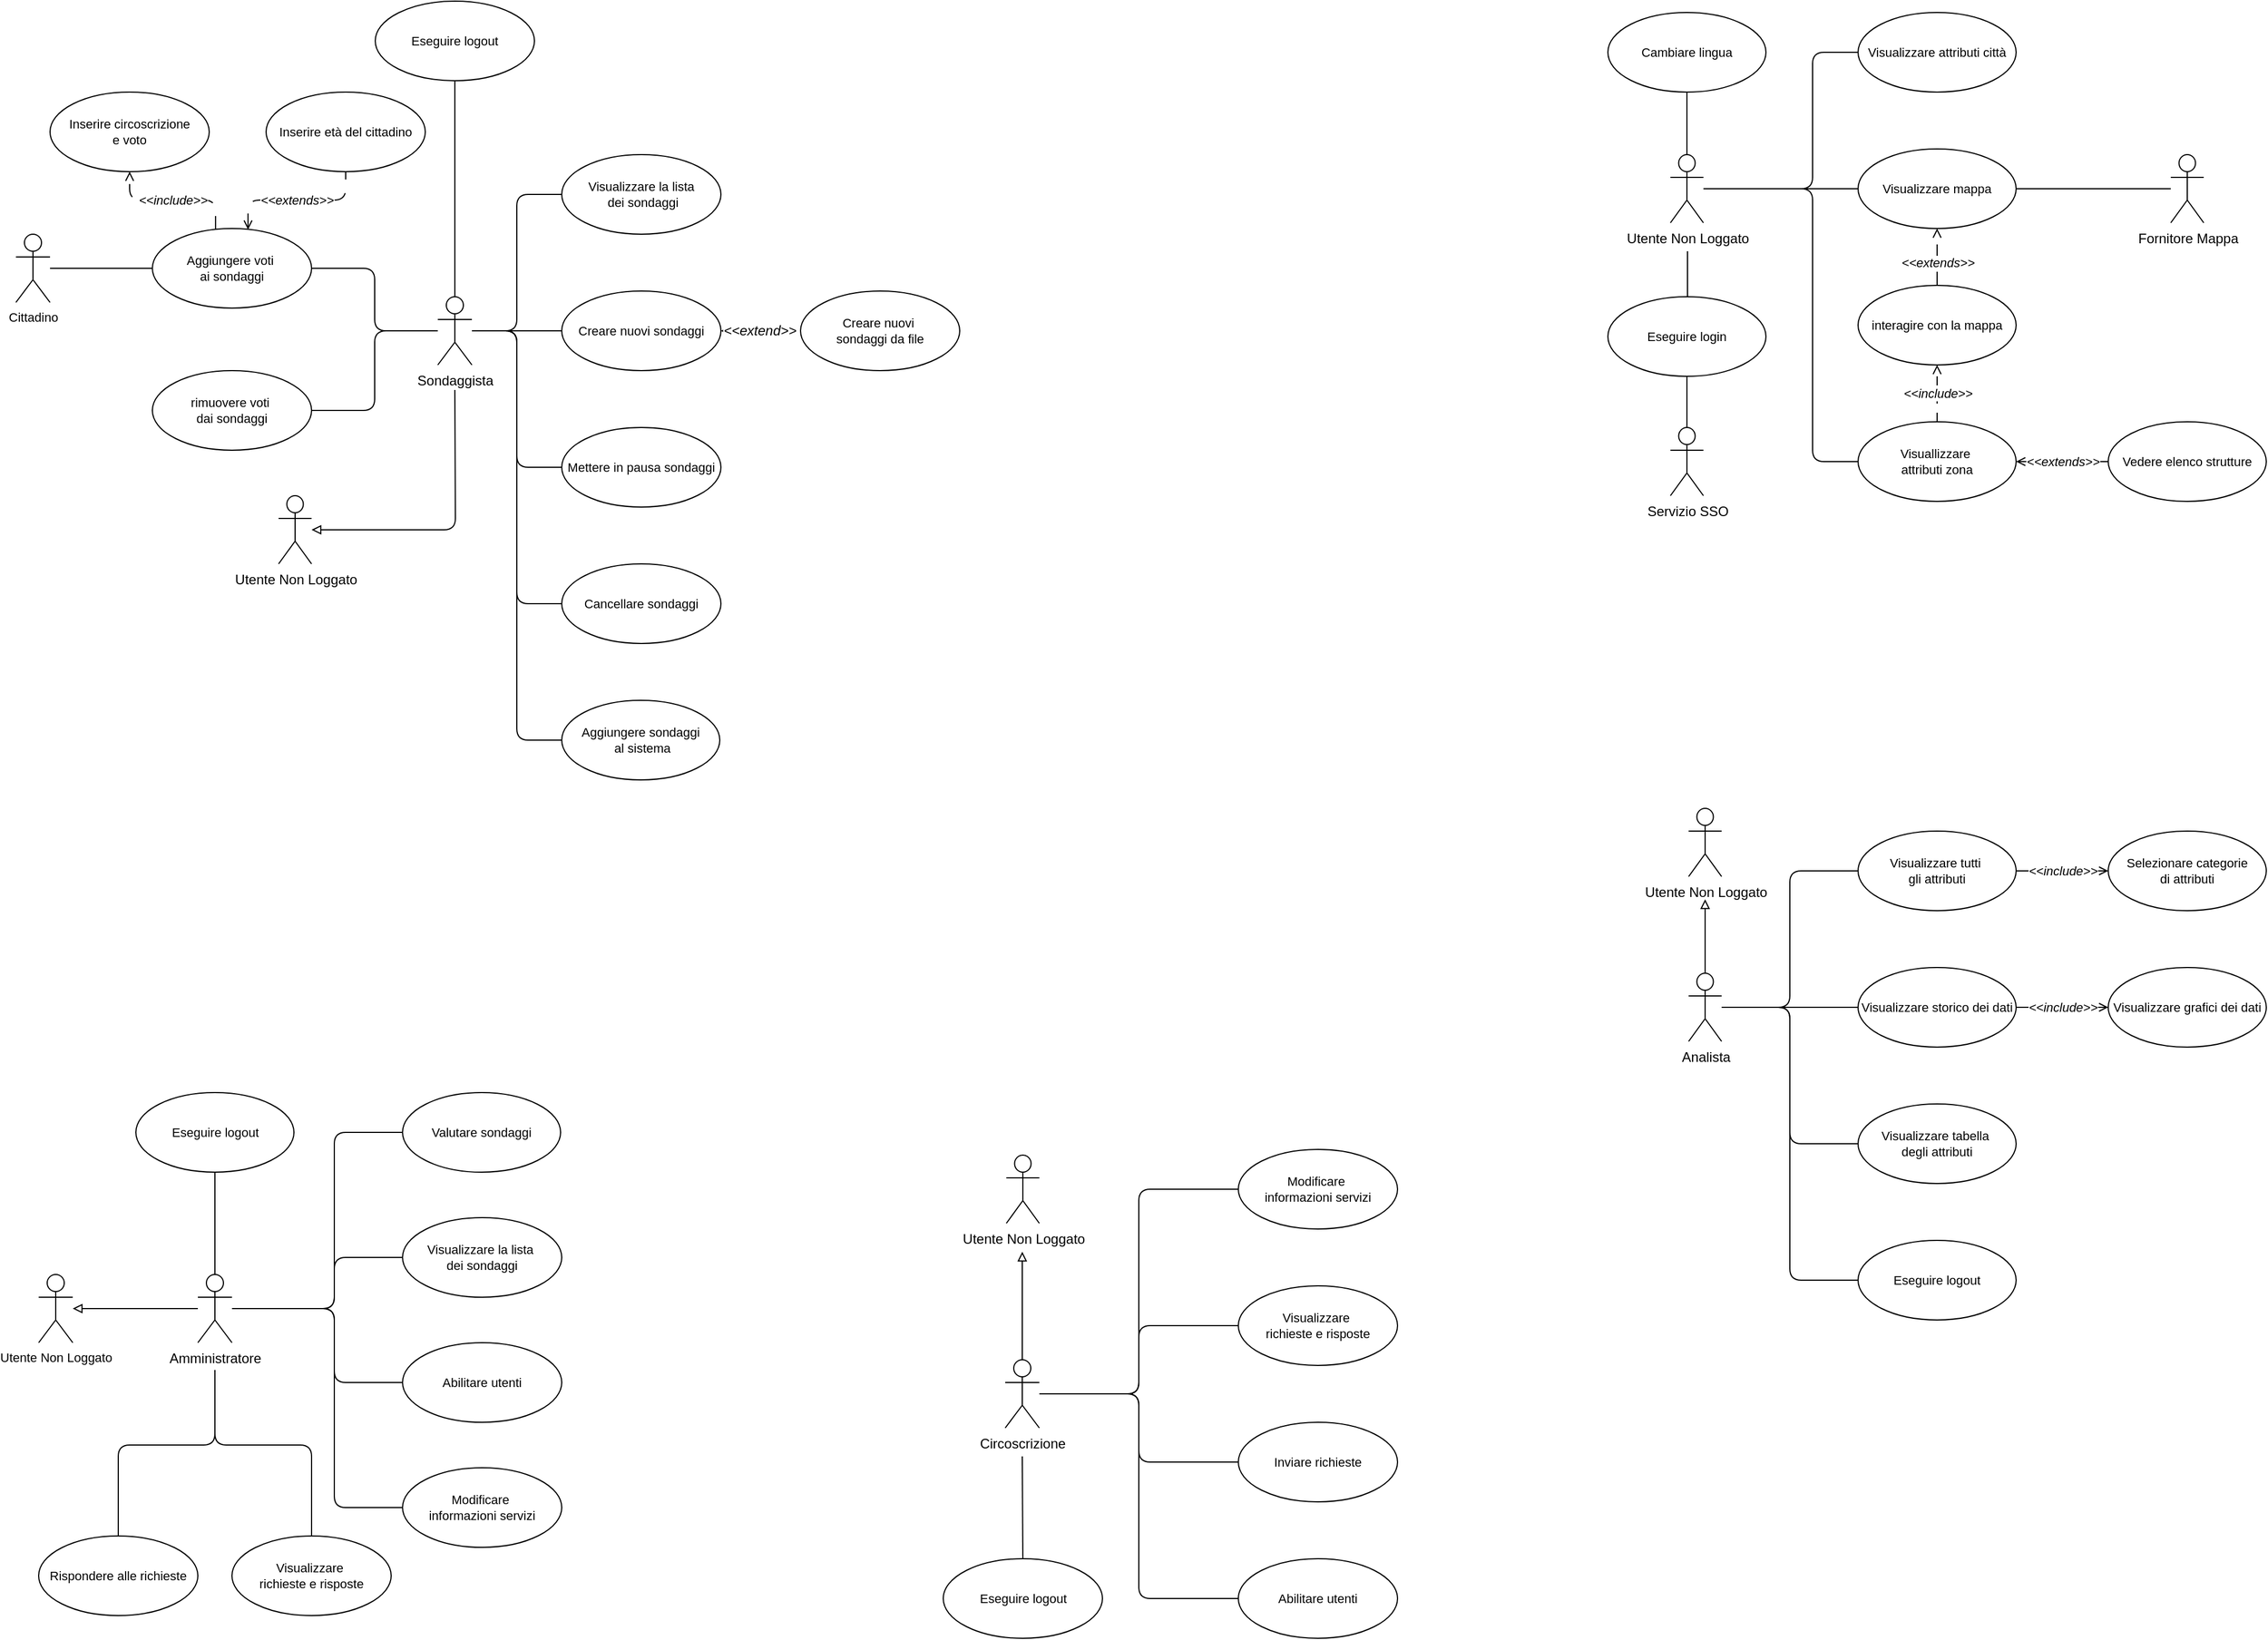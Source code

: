 <mxfile version="25.0.1" pages="6">
  <diagram name="Page-1" id="e2o4plj3u_6KIa59DkHf">
    <mxGraphModel dx="3473" dy="1883" grid="1" gridSize="10" guides="1" tooltips="1" connect="1" arrows="1" fold="1" page="1" pageScale="1" pageWidth="2336" pageHeight="1654" background="#FFFFFF" math="0" shadow="0">
      <root>
        <mxCell id="0" />
        <mxCell id="1" parent="0" />
        <mxCell id="m2JtqlmtSumc3vaPcXH9-1" style="edgeStyle=orthogonalEdgeStyle;shape=connector;curved=0;rounded=1;orthogonalLoop=1;jettySize=auto;html=1;entryX=0.5;entryY=1;entryDx=0;entryDy=0;strokeColor=default;align=center;verticalAlign=middle;fontFamily=Helvetica;fontSize=11;fontColor=default;labelBackgroundColor=default;endArrow=none;endFill=0;" edge="1" parent="1" source="m2JtqlmtSumc3vaPcXH9-6" target="m2JtqlmtSumc3vaPcXH9-7">
          <mxGeometry relative="1" as="geometry">
            <Array as="points">
              <mxPoint x="1620" y="130" />
              <mxPoint x="1620" y="130" />
            </Array>
          </mxGeometry>
        </mxCell>
        <mxCell id="m2JtqlmtSumc3vaPcXH9-2" style="edgeStyle=orthogonalEdgeStyle;rounded=1;orthogonalLoop=1;jettySize=auto;html=1;entryX=0;entryY=0.5;entryDx=0;entryDy=0;endArrow=none;endFill=0;curved=0;" edge="1" parent="1" source="m2JtqlmtSumc3vaPcXH9-6" target="m2JtqlmtSumc3vaPcXH9-12">
          <mxGeometry relative="1" as="geometry">
            <Array as="points">
              <mxPoint x="1730" y="205" />
              <mxPoint x="1730" y="445" />
            </Array>
          </mxGeometry>
        </mxCell>
        <mxCell id="m2JtqlmtSumc3vaPcXH9-3" style="edgeStyle=orthogonalEdgeStyle;rounded=1;orthogonalLoop=1;jettySize=auto;html=1;curved=0;endArrow=none;endFill=0;entryX=0;entryY=0.5;entryDx=0;entryDy=0;" edge="1" parent="1" target="m2JtqlmtSumc3vaPcXH9-10">
          <mxGeometry relative="1" as="geometry">
            <mxPoint x="1636" y="205" as="sourcePoint" />
            <mxPoint x="1772" y="325" as="targetPoint" />
            <Array as="points">
              <mxPoint x="1760" y="205" />
              <mxPoint x="1760" y="205" />
            </Array>
          </mxGeometry>
        </mxCell>
        <mxCell id="m2JtqlmtSumc3vaPcXH9-4" style="edgeStyle=orthogonalEdgeStyle;rounded=1;orthogonalLoop=1;jettySize=auto;html=1;curved=0;endArrow=none;endFill=0;" edge="1" parent="1" target="m2JtqlmtSumc3vaPcXH9-8">
          <mxGeometry relative="1" as="geometry">
            <mxPoint x="1620" y="260" as="sourcePoint" />
            <Array as="points">
              <mxPoint x="1620" y="280" />
              <mxPoint x="1620" y="280" />
            </Array>
          </mxGeometry>
        </mxCell>
        <mxCell id="m2JtqlmtSumc3vaPcXH9-5" style="edgeStyle=orthogonalEdgeStyle;rounded=1;orthogonalLoop=1;jettySize=auto;html=1;entryX=0;entryY=0.5;entryDx=0;entryDy=0;curved=0;endArrow=none;endFill=0;" edge="1" parent="1" source="m2JtqlmtSumc3vaPcXH9-6" target="m2JtqlmtSumc3vaPcXH9-19">
          <mxGeometry relative="1" as="geometry">
            <Array as="points">
              <mxPoint x="1730" y="205" />
              <mxPoint x="1730" y="85" />
            </Array>
          </mxGeometry>
        </mxCell>
        <mxCell id="m2JtqlmtSumc3vaPcXH9-6" value="Utente Non Loggato" style="shape=umlActor;verticalLabelPosition=bottom;verticalAlign=top;html=1;outlineConnect=0;" vertex="1" parent="1">
          <mxGeometry x="1605" y="175" width="29" height="60" as="geometry" />
        </mxCell>
        <mxCell id="m2JtqlmtSumc3vaPcXH9-7" value="Cambiare lingua" style="ellipse;whiteSpace=wrap;html=1;fontFamily=Helvetica;fontSize=11;fontColor=default;labelBackgroundColor=default;" vertex="1" parent="1">
          <mxGeometry x="1550" y="50" width="139" height="70" as="geometry" />
        </mxCell>
        <mxCell id="m2JtqlmtSumc3vaPcXH9-8" value="Eseguire login" style="ellipse;whiteSpace=wrap;html=1;fontFamily=Helvetica;fontSize=11;fontColor=default;labelBackgroundColor=default;" vertex="1" parent="1">
          <mxGeometry x="1550" y="300" width="139" height="70" as="geometry" />
        </mxCell>
        <mxCell id="m2JtqlmtSumc3vaPcXH9-9" value="Servizio SSO" style="shape=umlActor;verticalLabelPosition=bottom;verticalAlign=top;html=1;" vertex="1" parent="1">
          <mxGeometry x="1605" y="415" width="29" height="60" as="geometry" />
        </mxCell>
        <mxCell id="m2JtqlmtSumc3vaPcXH9-10" value="Visualizzare mappa" style="ellipse;whiteSpace=wrap;html=1;fontFamily=Helvetica;fontSize=11;fontColor=default;labelBackgroundColor=default;" vertex="1" parent="1">
          <mxGeometry x="1770" y="170" width="139" height="70" as="geometry" />
        </mxCell>
        <mxCell id="m2JtqlmtSumc3vaPcXH9-11" value="&lt;i&gt;&amp;lt;&amp;lt;include&amp;gt;&amp;gt;&lt;/i&gt;" style="edgeStyle=orthogonalEdgeStyle;rounded=1;orthogonalLoop=1;jettySize=auto;html=1;curved=0;dashed=1;dashPattern=8 8;endArrow=open;endFill=0;entryX=0.5;entryY=1;entryDx=0;entryDy=0;" edge="1" parent="1" source="m2JtqlmtSumc3vaPcXH9-12" target="m2JtqlmtSumc3vaPcXH9-16">
          <mxGeometry relative="1" as="geometry" />
        </mxCell>
        <mxCell id="m2JtqlmtSumc3vaPcXH9-12" value="Visuallizzare&amp;nbsp;&lt;div&gt;attributi zona&lt;/div&gt;" style="ellipse;whiteSpace=wrap;html=1;fontFamily=Helvetica;fontSize=11;fontColor=default;labelBackgroundColor=default;" vertex="1" parent="1">
          <mxGeometry x="1770" y="410" width="139" height="70" as="geometry" />
        </mxCell>
        <mxCell id="m2JtqlmtSumc3vaPcXH9-13" value="&lt;i&gt;&amp;lt;&amp;lt;extends&amp;gt;&amp;gt;&lt;/i&gt;" style="edgeStyle=orthogonalEdgeStyle;rounded=1;orthogonalLoop=1;jettySize=auto;html=1;entryX=0.5;entryY=1;entryDx=0;entryDy=0;curved=0;dashed=1;dashPattern=12 12;endArrow=open;endFill=0;exitX=0.5;exitY=0;exitDx=0;exitDy=0;" edge="1" parent="1" source="m2JtqlmtSumc3vaPcXH9-16" target="m2JtqlmtSumc3vaPcXH9-10">
          <mxGeometry x="-0.2" relative="1" as="geometry">
            <Array as="points">
              <mxPoint x="1840" y="270" />
              <mxPoint x="1840" y="245" />
            </Array>
            <mxPoint as="offset" />
            <mxPoint x="2090" y="410" as="sourcePoint" />
          </mxGeometry>
        </mxCell>
        <mxCell id="m2JtqlmtSumc3vaPcXH9-14" value="&amp;lt;&amp;lt;extends&amp;gt;&amp;gt;" style="edgeStyle=orthogonalEdgeStyle;rounded=1;orthogonalLoop=1;jettySize=auto;html=1;entryX=1;entryY=0.5;entryDx=0;entryDy=0;curved=0;dashed=1;dashPattern=12 12;endArrow=open;endFill=0;fontStyle=2" edge="1" parent="1" source="m2JtqlmtSumc3vaPcXH9-15" target="m2JtqlmtSumc3vaPcXH9-12">
          <mxGeometry x="-0.001" relative="1" as="geometry">
            <mxPoint as="offset" />
          </mxGeometry>
        </mxCell>
        <mxCell id="m2JtqlmtSumc3vaPcXH9-15" value="Vedere elenco strutture" style="ellipse;whiteSpace=wrap;html=1;fontFamily=Helvetica;fontSize=11;fontColor=default;labelBackgroundColor=default;" vertex="1" parent="1">
          <mxGeometry x="1990" y="410" width="139" height="70" as="geometry" />
        </mxCell>
        <mxCell id="m2JtqlmtSumc3vaPcXH9-16" value="interagire con la mappa" style="ellipse;whiteSpace=wrap;html=1;fontFamily=Helvetica;fontSize=11;fontColor=default;labelBackgroundColor=default;" vertex="1" parent="1">
          <mxGeometry x="1770" y="290" width="139" height="70" as="geometry" />
        </mxCell>
        <mxCell id="m2JtqlmtSumc3vaPcXH9-17" style="edgeStyle=orthogonalEdgeStyle;rounded=1;orthogonalLoop=1;jettySize=auto;html=1;entryX=1;entryY=0.5;entryDx=0;entryDy=0;endArrow=none;endFill=0;curved=0;" edge="1" parent="1" source="m2JtqlmtSumc3vaPcXH9-18" target="m2JtqlmtSumc3vaPcXH9-10">
          <mxGeometry relative="1" as="geometry" />
        </mxCell>
        <mxCell id="m2JtqlmtSumc3vaPcXH9-18" value="Fornitore Mappa" style="shape=umlActor;verticalLabelPosition=bottom;verticalAlign=top;html=1;outlineConnect=0;" vertex="1" parent="1">
          <mxGeometry x="2045" y="175" width="29" height="60" as="geometry" />
        </mxCell>
        <mxCell id="m2JtqlmtSumc3vaPcXH9-19" value="Visualizzare attributi città" style="ellipse;whiteSpace=wrap;html=1;fontFamily=Helvetica;fontSize=11;fontColor=default;labelBackgroundColor=default;" vertex="1" parent="1">
          <mxGeometry x="1770" y="50" width="139" height="70" as="geometry" />
        </mxCell>
        <mxCell id="m2JtqlmtSumc3vaPcXH9-20" style="edgeStyle=orthogonalEdgeStyle;rounded=1;orthogonalLoop=1;jettySize=auto;html=1;entryX=0.5;entryY=0;entryDx=0;entryDy=0;entryPerimeter=0;curved=0;endArrow=none;endFill=0;" edge="1" parent="1" source="m2JtqlmtSumc3vaPcXH9-8" target="m2JtqlmtSumc3vaPcXH9-9">
          <mxGeometry relative="1" as="geometry" />
        </mxCell>
        <mxCell id="anQ036P3Y9Ab35KbMRSX-1" style="edgeStyle=orthogonalEdgeStyle;rounded=1;orthogonalLoop=1;jettySize=auto;html=1;entryX=0;entryY=0.5;entryDx=0;entryDy=0;curved=0;endArrow=none;endFill=0;" edge="1" parent="1" source="anQ036P3Y9Ab35KbMRSX-9" target="anQ036P3Y9Ab35KbMRSX-11">
          <mxGeometry relative="1" as="geometry" />
        </mxCell>
        <mxCell id="anQ036P3Y9Ab35KbMRSX-2" style="edgeStyle=orthogonalEdgeStyle;shape=connector;curved=0;rounded=1;orthogonalLoop=1;jettySize=auto;html=1;entryX=0;entryY=0.5;entryDx=0;entryDy=0;strokeColor=default;align=center;verticalAlign=middle;fontFamily=Helvetica;fontSize=11;fontColor=default;labelBackgroundColor=default;endArrow=none;endFill=0;" edge="1" parent="1" source="anQ036P3Y9Ab35KbMRSX-9" target="anQ036P3Y9Ab35KbMRSX-19">
          <mxGeometry relative="1" as="geometry" />
        </mxCell>
        <mxCell id="anQ036P3Y9Ab35KbMRSX-3" style="edgeStyle=orthogonalEdgeStyle;shape=connector;curved=0;rounded=1;orthogonalLoop=1;jettySize=auto;html=1;entryX=0;entryY=0.5;entryDx=0;entryDy=0;strokeColor=default;align=center;verticalAlign=middle;fontFamily=Helvetica;fontSize=11;fontColor=default;labelBackgroundColor=default;endArrow=none;endFill=0;" edge="1" parent="1" source="anQ036P3Y9Ab35KbMRSX-9" target="anQ036P3Y9Ab35KbMRSX-18">
          <mxGeometry relative="1" as="geometry" />
        </mxCell>
        <mxCell id="anQ036P3Y9Ab35KbMRSX-4" style="edgeStyle=orthogonalEdgeStyle;shape=connector;curved=0;rounded=1;orthogonalLoop=1;jettySize=auto;html=1;entryX=0;entryY=0.5;entryDx=0;entryDy=0;strokeColor=default;align=center;verticalAlign=middle;fontFamily=Helvetica;fontSize=11;fontColor=default;labelBackgroundColor=default;endArrow=none;endFill=0;" edge="1" parent="1" source="anQ036P3Y9Ab35KbMRSX-9" target="anQ036P3Y9Ab35KbMRSX-10">
          <mxGeometry relative="1" as="geometry" />
        </mxCell>
        <mxCell id="anQ036P3Y9Ab35KbMRSX-5" style="edgeStyle=orthogonalEdgeStyle;shape=connector;curved=0;rounded=1;orthogonalLoop=1;jettySize=auto;html=1;entryX=0;entryY=0.5;entryDx=0;entryDy=0;strokeColor=default;align=center;verticalAlign=middle;fontFamily=Helvetica;fontSize=11;fontColor=default;labelBackgroundColor=default;endArrow=none;endFill=0;" edge="1" parent="1" source="anQ036P3Y9Ab35KbMRSX-9" target="anQ036P3Y9Ab35KbMRSX-25">
          <mxGeometry relative="1" as="geometry" />
        </mxCell>
        <mxCell id="anQ036P3Y9Ab35KbMRSX-6" style="edgeStyle=orthogonalEdgeStyle;shape=connector;curved=0;rounded=1;orthogonalLoop=1;jettySize=auto;html=1;entryX=1;entryY=0.5;entryDx=0;entryDy=0;strokeColor=default;align=center;verticalAlign=middle;fontFamily=Helvetica;fontSize=11;fontColor=default;labelBackgroundColor=default;endArrow=none;endFill=0;" edge="1" parent="1" source="anQ036P3Y9Ab35KbMRSX-9" target="anQ036P3Y9Ab35KbMRSX-14">
          <mxGeometry relative="1" as="geometry" />
        </mxCell>
        <mxCell id="anQ036P3Y9Ab35KbMRSX-7" style="edgeStyle=orthogonalEdgeStyle;shape=connector;curved=0;rounded=1;orthogonalLoop=1;jettySize=auto;html=1;entryX=1;entryY=0.5;entryDx=0;entryDy=0;strokeColor=default;align=center;verticalAlign=middle;fontFamily=Helvetica;fontSize=11;fontColor=default;labelBackgroundColor=default;endArrow=none;endFill=0;" edge="1" parent="1" source="anQ036P3Y9Ab35KbMRSX-9" target="anQ036P3Y9Ab35KbMRSX-27">
          <mxGeometry relative="1" as="geometry" />
        </mxCell>
        <mxCell id="anQ036P3Y9Ab35KbMRSX-8" style="edgeStyle=orthogonalEdgeStyle;shape=connector;curved=0;rounded=1;orthogonalLoop=1;jettySize=auto;html=1;entryX=0.5;entryY=1;entryDx=0;entryDy=0;strokeColor=default;align=center;verticalAlign=middle;fontFamily=Helvetica;fontSize=11;fontColor=default;labelBackgroundColor=default;endArrow=none;endFill=0;" edge="1" parent="1" source="anQ036P3Y9Ab35KbMRSX-9" target="anQ036P3Y9Ab35KbMRSX-26">
          <mxGeometry relative="1" as="geometry" />
        </mxCell>
        <mxCell id="anQ036P3Y9Ab35KbMRSX-9" value="Sondaggista" style="shape=umlActor;verticalLabelPosition=bottom;verticalAlign=top;html=1;outlineConnect=0;" vertex="1" parent="1">
          <mxGeometry x="521" y="300" width="30" height="60" as="geometry" />
        </mxCell>
        <mxCell id="anQ036P3Y9Ab35KbMRSX-10" value="Aggiungere sondaggi&lt;div&gt;&amp;nbsp;al sistema&lt;/div&gt;" style="ellipse;whiteSpace=wrap;html=1;fontFamily=Helvetica;fontSize=11;fontColor=default;labelBackgroundColor=default;" vertex="1" parent="1">
          <mxGeometry x="630" y="655" width="139" height="70" as="geometry" />
        </mxCell>
        <mxCell id="anQ036P3Y9Ab35KbMRSX-11" value="Cancellare sondaggi" style="ellipse;whiteSpace=wrap;html=1;fontFamily=Helvetica;fontSize=11;fontColor=default;labelBackgroundColor=default;" vertex="1" parent="1">
          <mxGeometry x="630" y="535" width="140" height="70" as="geometry" />
        </mxCell>
        <mxCell id="anQ036P3Y9Ab35KbMRSX-12" value="&amp;lt;&amp;lt;include&amp;gt;&amp;gt;" style="edgeStyle=orthogonalEdgeStyle;rounded=1;orthogonalLoop=1;jettySize=auto;html=1;dashed=1;dashPattern=12 12;curved=0;endArrow=open;endFill=0;fontStyle=2;exitX=0.397;exitY=0.014;exitDx=0;exitDy=0;exitPerimeter=0;" edge="1" parent="1" source="anQ036P3Y9Ab35KbMRSX-14" target="anQ036P3Y9Ab35KbMRSX-24">
          <mxGeometry relative="1" as="geometry" />
        </mxCell>
        <mxCell id="anQ036P3Y9Ab35KbMRSX-13" value="&amp;lt;&amp;lt;extends&amp;gt;&amp;gt;" style="edgeStyle=orthogonalEdgeStyle;rounded=1;orthogonalLoop=1;jettySize=auto;html=1;fontStyle=2;dashed=1;dashPattern=12 12;curved=0;endArrow=none;endFill=0;startArrow=open;startFill=0;exitX=0.601;exitY=0.014;exitDx=0;exitDy=0;exitPerimeter=0;" edge="1" parent="1" source="anQ036P3Y9Ab35KbMRSX-14" target="anQ036P3Y9Ab35KbMRSX-23">
          <mxGeometry relative="1" as="geometry" />
        </mxCell>
        <mxCell id="anQ036P3Y9Ab35KbMRSX-14" value="Aggiungere voti&amp;nbsp;&lt;div&gt;ai sondaggi&lt;/div&gt;" style="ellipse;whiteSpace=wrap;html=1;fontFamily=Helvetica;fontSize=11;fontColor=default;labelBackgroundColor=default;" vertex="1" parent="1">
          <mxGeometry x="270" y="240" width="140" height="70" as="geometry" />
        </mxCell>
        <mxCell id="anQ036P3Y9Ab35KbMRSX-15" style="edgeStyle=orthogonalEdgeStyle;shape=connector;curved=0;rounded=1;orthogonalLoop=1;jettySize=auto;html=1;strokeColor=default;align=center;verticalAlign=middle;fontFamily=Helvetica;fontSize=11;fontColor=default;labelBackgroundColor=default;endArrow=none;endFill=0;" edge="1" parent="1" source="anQ036P3Y9Ab35KbMRSX-16" target="anQ036P3Y9Ab35KbMRSX-14">
          <mxGeometry relative="1" as="geometry" />
        </mxCell>
        <mxCell id="anQ036P3Y9Ab35KbMRSX-16" value="Cittadino" style="shape=umlActor;verticalLabelPosition=bottom;verticalAlign=top;html=1;fontFamily=Helvetica;fontSize=11;fontColor=default;labelBackgroundColor=default;" vertex="1" parent="1">
          <mxGeometry x="150" y="245" width="30" height="60" as="geometry" />
        </mxCell>
        <mxCell id="anQ036P3Y9Ab35KbMRSX-17" value="&lt;i&gt;&lt;font style=&quot;font-size: 12px;&quot;&gt;&amp;lt;&amp;lt;extend&amp;gt;&amp;gt;&lt;/font&gt;&lt;/i&gt;" style="edgeStyle=orthogonalEdgeStyle;shape=connector;curved=0;rounded=1;orthogonalLoop=1;jettySize=auto;html=1;entryX=0;entryY=0.5;entryDx=0;entryDy=0;dashed=1;dashPattern=12 12;strokeColor=default;align=center;verticalAlign=middle;fontFamily=Helvetica;fontSize=11;fontColor=default;labelBackgroundColor=default;startArrow=open;startFill=0;endArrow=none;endFill=0;exitX=1;exitY=0.5;exitDx=0;exitDy=0;" edge="1" parent="1" source="anQ036P3Y9Ab35KbMRSX-18" target="anQ036P3Y9Ab35KbMRSX-20">
          <mxGeometry x="-0.036" relative="1" as="geometry">
            <Array as="points" />
            <mxPoint as="offset" />
          </mxGeometry>
        </mxCell>
        <mxCell id="anQ036P3Y9Ab35KbMRSX-18" value="Creare nuovi sondaggi" style="ellipse;whiteSpace=wrap;html=1;fontFamily=Helvetica;fontSize=11;fontColor=default;labelBackgroundColor=default;" vertex="1" parent="1">
          <mxGeometry x="630" y="295" width="140" height="70" as="geometry" />
        </mxCell>
        <mxCell id="anQ036P3Y9Ab35KbMRSX-19" value="Visualizzare la lista&lt;div&gt;&amp;nbsp;dei sondaggi&lt;/div&gt;" style="ellipse;whiteSpace=wrap;html=1;fontFamily=Helvetica;fontSize=11;fontColor=default;labelBackgroundColor=default;" vertex="1" parent="1">
          <mxGeometry x="630" y="175" width="140" height="70" as="geometry" />
        </mxCell>
        <mxCell id="anQ036P3Y9Ab35KbMRSX-20" value="Creare nuovi&amp;nbsp;&lt;div&gt;sondaggi da file&lt;/div&gt;" style="ellipse;whiteSpace=wrap;html=1;fontFamily=Helvetica;fontSize=11;fontColor=default;labelBackgroundColor=default;" vertex="1" parent="1">
          <mxGeometry x="840" y="295" width="140" height="70" as="geometry" />
        </mxCell>
        <mxCell id="anQ036P3Y9Ab35KbMRSX-21" style="edgeStyle=orthogonalEdgeStyle;shape=connector;curved=0;rounded=1;orthogonalLoop=1;jettySize=auto;html=1;strokeColor=default;align=center;verticalAlign=middle;fontFamily=Helvetica;fontSize=11;fontColor=default;labelBackgroundColor=default;endArrow=none;endFill=0;startArrow=block;startFill=0;" edge="1" parent="1" source="anQ036P3Y9Ab35KbMRSX-22">
          <mxGeometry relative="1" as="geometry">
            <mxPoint x="536" y="382" as="targetPoint" />
          </mxGeometry>
        </mxCell>
        <mxCell id="anQ036P3Y9Ab35KbMRSX-22" value="Utente Non Loggato" style="shape=umlActor;verticalLabelPosition=bottom;verticalAlign=top;html=1;outlineConnect=0;" vertex="1" parent="1">
          <mxGeometry x="381" y="475" width="29" height="60" as="geometry" />
        </mxCell>
        <mxCell id="anQ036P3Y9Ab35KbMRSX-23" value="Inserire età del cittadino" style="ellipse;whiteSpace=wrap;html=1;fontFamily=Helvetica;fontSize=11;fontColor=default;labelBackgroundColor=default;" vertex="1" parent="1">
          <mxGeometry x="370" y="120" width="140" height="70" as="geometry" />
        </mxCell>
        <mxCell id="anQ036P3Y9Ab35KbMRSX-24" value="Inserire circoscrizione&lt;div&gt;e voto&lt;/div&gt;" style="ellipse;whiteSpace=wrap;html=1;fontFamily=Helvetica;fontSize=11;fontColor=default;labelBackgroundColor=default;" vertex="1" parent="1">
          <mxGeometry x="180" y="120" width="140" height="70" as="geometry" />
        </mxCell>
        <mxCell id="anQ036P3Y9Ab35KbMRSX-25" value="Mettere in pausa sondaggi" style="ellipse;whiteSpace=wrap;html=1;fontFamily=Helvetica;fontSize=11;fontColor=default;labelBackgroundColor=default;" vertex="1" parent="1">
          <mxGeometry x="630" y="415" width="140" height="70" as="geometry" />
        </mxCell>
        <mxCell id="anQ036P3Y9Ab35KbMRSX-26" value="Eseguire logout" style="ellipse;whiteSpace=wrap;html=1;fontFamily=Helvetica;fontSize=11;fontColor=default;labelBackgroundColor=default;" vertex="1" parent="1">
          <mxGeometry x="466" y="40" width="140" height="70" as="geometry" />
        </mxCell>
        <mxCell id="anQ036P3Y9Ab35KbMRSX-27" value="rimuovere voti&amp;nbsp;&lt;div&gt;dai sondaggi&lt;/div&gt;" style="ellipse;whiteSpace=wrap;html=1;fontFamily=Helvetica;fontSize=11;fontColor=default;labelBackgroundColor=default;" vertex="1" parent="1">
          <mxGeometry x="270" y="365" width="140" height="70" as="geometry" />
        </mxCell>
        <mxCell id="4GuxB81PjmkLU9myG7pB-1" style="edgeStyle=orthogonalEdgeStyle;shape=connector;curved=0;rounded=1;orthogonalLoop=1;jettySize=auto;html=1;entryX=0;entryY=0.5;entryDx=0;entryDy=0;strokeColor=default;align=center;verticalAlign=middle;fontFamily=Helvetica;fontSize=11;fontColor=default;labelBackgroundColor=default;endArrow=none;endFill=0;" edge="1" parent="1" source="4GuxB81PjmkLU9myG7pB-6" target="4GuxB81PjmkLU9myG7pB-8">
          <mxGeometry relative="1" as="geometry" />
        </mxCell>
        <mxCell id="4GuxB81PjmkLU9myG7pB-2" style="edgeStyle=orthogonalEdgeStyle;rounded=0;orthogonalLoop=1;jettySize=auto;html=1;endArrow=block;endFill=0;" edge="1" parent="1" source="4GuxB81PjmkLU9myG7pB-6">
          <mxGeometry relative="1" as="geometry">
            <mxPoint x="1635.5" y="830" as="targetPoint" />
          </mxGeometry>
        </mxCell>
        <mxCell id="4GuxB81PjmkLU9myG7pB-3" style="edgeStyle=orthogonalEdgeStyle;rounded=1;orthogonalLoop=1;jettySize=auto;html=1;entryX=0;entryY=0.5;entryDx=0;entryDy=0;curved=0;endArrow=none;endFill=0;" edge="1" parent="1" source="4GuxB81PjmkLU9myG7pB-6" target="4GuxB81PjmkLU9myG7pB-10">
          <mxGeometry relative="1" as="geometry" />
        </mxCell>
        <mxCell id="4GuxB81PjmkLU9myG7pB-4" style="edgeStyle=orthogonalEdgeStyle;shape=connector;curved=0;rounded=1;orthogonalLoop=1;jettySize=auto;html=1;entryX=0;entryY=0.5;entryDx=0;entryDy=0;strokeColor=default;align=center;verticalAlign=middle;fontFamily=Helvetica;fontSize=11;fontColor=default;labelBackgroundColor=default;endArrow=none;endFill=0;" edge="1" parent="1" source="4GuxB81PjmkLU9myG7pB-6" target="4GuxB81PjmkLU9myG7pB-14">
          <mxGeometry relative="1" as="geometry" />
        </mxCell>
        <mxCell id="4GuxB81PjmkLU9myG7pB-5" style="edgeStyle=orthogonalEdgeStyle;shape=connector;curved=0;rounded=1;orthogonalLoop=1;jettySize=auto;html=1;entryX=0;entryY=0.5;entryDx=0;entryDy=0;strokeColor=default;align=center;verticalAlign=middle;fontFamily=Helvetica;fontSize=11;fontColor=default;labelBackgroundColor=default;endArrow=none;endFill=0;" edge="1" parent="1" source="4GuxB81PjmkLU9myG7pB-6" target="4GuxB81PjmkLU9myG7pB-12">
          <mxGeometry relative="1" as="geometry" />
        </mxCell>
        <mxCell id="4GuxB81PjmkLU9myG7pB-6" value="Analista" style="shape=umlActor;verticalLabelPosition=bottom;verticalAlign=top;html=1;outlineConnect=0;" vertex="1" parent="1">
          <mxGeometry x="1621" y="895" width="29" height="60" as="geometry" />
        </mxCell>
        <mxCell id="4GuxB81PjmkLU9myG7pB-7" value="&amp;lt;&amp;lt;include&amp;gt;&amp;gt;" style="edgeStyle=orthogonalEdgeStyle;shape=connector;curved=0;rounded=1;orthogonalLoop=1;jettySize=auto;html=1;entryX=0;entryY=0.5;entryDx=0;entryDy=0;strokeColor=default;align=center;verticalAlign=middle;fontFamily=Helvetica;fontSize=11;fontColor=default;labelBackgroundColor=default;endArrow=open;endFill=0;dashed=1;dashPattern=12 12;fontStyle=2" edge="1" parent="1" source="4GuxB81PjmkLU9myG7pB-8" target="4GuxB81PjmkLU9myG7pB-9">
          <mxGeometry relative="1" as="geometry" />
        </mxCell>
        <mxCell id="4GuxB81PjmkLU9myG7pB-8" value="Visualizzare storico dei dati" style="ellipse;whiteSpace=wrap;html=1;fontFamily=Helvetica;fontSize=11;fontColor=default;labelBackgroundColor=default;" vertex="1" parent="1">
          <mxGeometry x="1770" y="890" width="139" height="70" as="geometry" />
        </mxCell>
        <mxCell id="4GuxB81PjmkLU9myG7pB-9" value="Visualizzare grafici dei dati" style="ellipse;whiteSpace=wrap;html=1;fontFamily=Helvetica;fontSize=11;fontColor=default;labelBackgroundColor=default;" vertex="1" parent="1">
          <mxGeometry x="1990" y="890" width="139" height="70" as="geometry" />
        </mxCell>
        <mxCell id="4GuxB81PjmkLU9myG7pB-10" value="Visualizzare tabella&amp;nbsp;&lt;div&gt;degli attributi&lt;/div&gt;" style="ellipse;whiteSpace=wrap;html=1;fontFamily=Helvetica;fontSize=11;fontColor=default;labelBackgroundColor=default;" vertex="1" parent="1">
          <mxGeometry x="1770" y="1010" width="139" height="70" as="geometry" />
        </mxCell>
        <mxCell id="4GuxB81PjmkLU9myG7pB-11" value="Utente Non Loggato" style="shape=umlActor;verticalLabelPosition=bottom;verticalAlign=top;html=1;outlineConnect=0;" vertex="1" parent="1">
          <mxGeometry x="1621" y="750" width="29" height="60" as="geometry" />
        </mxCell>
        <mxCell id="4GuxB81PjmkLU9myG7pB-12" value="Eseguire logout" style="ellipse;whiteSpace=wrap;html=1;fontFamily=Helvetica;fontSize=11;fontColor=default;labelBackgroundColor=default;" vertex="1" parent="1">
          <mxGeometry x="1770" y="1130" width="139" height="70" as="geometry" />
        </mxCell>
        <mxCell id="4GuxB81PjmkLU9myG7pB-13" value="&amp;lt;&amp;lt;include&amp;gt;&amp;gt;" style="edgeStyle=orthogonalEdgeStyle;shape=connector;curved=0;rounded=1;orthogonalLoop=1;jettySize=auto;html=1;strokeColor=default;align=center;verticalAlign=middle;fontFamily=Helvetica;fontSize=11;fontColor=default;labelBackgroundColor=default;endArrow=open;endFill=0;fontStyle=2;dashed=1;dashPattern=12 12;" edge="1" parent="1" source="4GuxB81PjmkLU9myG7pB-14" target="4GuxB81PjmkLU9myG7pB-15">
          <mxGeometry relative="1" as="geometry" />
        </mxCell>
        <mxCell id="4GuxB81PjmkLU9myG7pB-14" value="Visualizzare tutti&amp;nbsp;&lt;div&gt;gli attributi&lt;/div&gt;" style="ellipse;whiteSpace=wrap;html=1;fontFamily=Helvetica;fontSize=11;fontColor=default;labelBackgroundColor=default;" vertex="1" parent="1">
          <mxGeometry x="1770" y="770" width="139" height="70" as="geometry" />
        </mxCell>
        <mxCell id="4GuxB81PjmkLU9myG7pB-15" value="Selezionare categorie&lt;div&gt;di attributi&lt;/div&gt;" style="ellipse;whiteSpace=wrap;html=1;fontFamily=Helvetica;fontSize=11;fontColor=default;labelBackgroundColor=default;" vertex="1" parent="1">
          <mxGeometry x="1990" y="770" width="139" height="70" as="geometry" />
        </mxCell>
        <mxCell id="V-z0MEiIBozwL7ywbqbC-1" value="Utente Non Loggato" style="shape=umlActor;verticalLabelPosition=bottom;verticalAlign=top;html=1;outlineConnect=0;" vertex="1" parent="1">
          <mxGeometry x="1021" y="1055" width="29" height="60" as="geometry" />
        </mxCell>
        <mxCell id="V-z0MEiIBozwL7ywbqbC-2" value="Modificare&amp;nbsp;&lt;div&gt;informazioni servizi&lt;/div&gt;" style="ellipse;whiteSpace=wrap;html=1;fontFamily=Helvetica;fontSize=11;fontColor=default;labelBackgroundColor=default;" vertex="1" parent="1">
          <mxGeometry x="1225" y="1050" width="140" height="70" as="geometry" />
        </mxCell>
        <mxCell id="V-z0MEiIBozwL7ywbqbC-3" value="Visualizzare&amp;nbsp;&lt;div&gt;richieste e risposte&lt;/div&gt;" style="ellipse;whiteSpace=wrap;html=1;fontFamily=Helvetica;fontSize=11;fontColor=default;labelBackgroundColor=default;" vertex="1" parent="1">
          <mxGeometry x="1225" y="1170" width="140" height="70" as="geometry" />
        </mxCell>
        <mxCell id="V-z0MEiIBozwL7ywbqbC-4" style="edgeStyle=orthogonalEdgeStyle;shape=connector;curved=0;rounded=1;orthogonalLoop=1;jettySize=auto;html=1;strokeColor=default;align=center;verticalAlign=middle;fontFamily=Helvetica;fontSize=11;fontColor=default;labelBackgroundColor=default;endArrow=none;endFill=0;entryX=0;entryY=0.5;entryDx=0;entryDy=0;" edge="1" parent="1" source="V-z0MEiIBozwL7ywbqbC-10" target="V-z0MEiIBozwL7ywbqbC-3">
          <mxGeometry relative="1" as="geometry">
            <mxPoint x="1220" y="1250" as="targetPoint" />
          </mxGeometry>
        </mxCell>
        <mxCell id="V-z0MEiIBozwL7ywbqbC-5" style="edgeStyle=orthogonalEdgeStyle;shape=connector;curved=0;rounded=1;orthogonalLoop=1;jettySize=auto;html=1;entryX=0;entryY=0.5;entryDx=0;entryDy=0;strokeColor=default;align=center;verticalAlign=middle;fontFamily=Helvetica;fontSize=11;fontColor=default;labelBackgroundColor=default;endArrow=none;endFill=0;" edge="1" parent="1" source="V-z0MEiIBozwL7ywbqbC-10" target="V-z0MEiIBozwL7ywbqbC-2">
          <mxGeometry relative="1" as="geometry" />
        </mxCell>
        <mxCell id="V-z0MEiIBozwL7ywbqbC-6" style="edgeStyle=orthogonalEdgeStyle;shape=connector;curved=0;rounded=1;orthogonalLoop=1;jettySize=auto;html=1;entryX=0;entryY=0.5;entryDx=0;entryDy=0;strokeColor=default;align=center;verticalAlign=middle;fontFamily=Helvetica;fontSize=11;fontColor=default;labelBackgroundColor=default;endArrow=none;endFill=0;" edge="1" parent="1" source="V-z0MEiIBozwL7ywbqbC-10" target="V-z0MEiIBozwL7ywbqbC-11">
          <mxGeometry relative="1" as="geometry" />
        </mxCell>
        <mxCell id="V-z0MEiIBozwL7ywbqbC-7" style="edgeStyle=orthogonalEdgeStyle;shape=connector;curved=0;rounded=1;orthogonalLoop=1;jettySize=auto;html=1;entryX=0;entryY=0.5;entryDx=0;entryDy=0;strokeColor=default;align=center;verticalAlign=middle;fontFamily=Helvetica;fontSize=11;fontColor=default;labelBackgroundColor=default;endArrow=none;endFill=0;" edge="1" parent="1" source="V-z0MEiIBozwL7ywbqbC-10" target="V-z0MEiIBozwL7ywbqbC-12">
          <mxGeometry relative="1" as="geometry" />
        </mxCell>
        <mxCell id="V-z0MEiIBozwL7ywbqbC-8" style="edgeStyle=orthogonalEdgeStyle;shape=connector;curved=0;rounded=1;orthogonalLoop=1;jettySize=auto;html=1;strokeColor=default;align=center;verticalAlign=middle;fontFamily=Helvetica;fontSize=11;fontColor=default;labelBackgroundColor=default;endArrow=block;endFill=0;" edge="1" parent="1" source="V-z0MEiIBozwL7ywbqbC-10">
          <mxGeometry relative="1" as="geometry">
            <mxPoint x="1035" y="1140" as="targetPoint" />
          </mxGeometry>
        </mxCell>
        <mxCell id="V-z0MEiIBozwL7ywbqbC-9" style="edgeStyle=orthogonalEdgeStyle;shape=connector;curved=0;rounded=1;orthogonalLoop=1;jettySize=auto;html=1;strokeColor=default;align=center;verticalAlign=middle;fontFamily=Helvetica;fontSize=11;fontColor=default;labelBackgroundColor=default;endArrow=none;endFill=0;entryX=0.5;entryY=0;entryDx=0;entryDy=0;" edge="1" parent="1" target="V-z0MEiIBozwL7ywbqbC-13">
          <mxGeometry relative="1" as="geometry">
            <mxPoint x="1035" y="1320" as="sourcePoint" />
            <Array as="points" />
          </mxGeometry>
        </mxCell>
        <mxCell id="V-z0MEiIBozwL7ywbqbC-10" value="Circoscrizione" style="shape=umlActor;verticalLabelPosition=bottom;verticalAlign=top;html=1;outlineConnect=0;" vertex="1" parent="1">
          <mxGeometry x="1020" y="1235" width="30" height="60" as="geometry" />
        </mxCell>
        <mxCell id="V-z0MEiIBozwL7ywbqbC-11" value="Inviare richieste" style="ellipse;whiteSpace=wrap;html=1;fontFamily=Helvetica;fontSize=11;fontColor=default;labelBackgroundColor=default;" vertex="1" parent="1">
          <mxGeometry x="1225" y="1290" width="140" height="70" as="geometry" />
        </mxCell>
        <mxCell id="V-z0MEiIBozwL7ywbqbC-12" value="Abilitare utenti" style="ellipse;whiteSpace=wrap;html=1;fontFamily=Helvetica;fontSize=11;fontColor=default;labelBackgroundColor=default;" vertex="1" parent="1">
          <mxGeometry x="1225" y="1410" width="140" height="70" as="geometry" />
        </mxCell>
        <mxCell id="V-z0MEiIBozwL7ywbqbC-13" value="Eseguire logout" style="ellipse;whiteSpace=wrap;html=1;fontFamily=Helvetica;fontSize=11;fontColor=default;labelBackgroundColor=default;" vertex="1" parent="1">
          <mxGeometry x="965.5" y="1410" width="140" height="70" as="geometry" />
        </mxCell>
        <mxCell id="t2JSpHj3jZOJVxFNaA50-1" style="edgeStyle=orthogonalEdgeStyle;shape=connector;curved=0;rounded=1;orthogonalLoop=1;jettySize=auto;html=1;strokeColor=default;align=center;verticalAlign=middle;fontFamily=Helvetica;fontSize=11;fontColor=default;labelBackgroundColor=default;endArrow=none;endFill=0;entryX=0;entryY=0.5;entryDx=0;entryDy=0;" edge="1" parent="1" source="t2JSpHj3jZOJVxFNaA50-9" target="t2JSpHj3jZOJVxFNaA50-15">
          <mxGeometry relative="1" as="geometry">
            <Array as="points">
              <mxPoint x="430" y="1190" />
              <mxPoint x="430" y="1145" />
            </Array>
          </mxGeometry>
        </mxCell>
        <mxCell id="t2JSpHj3jZOJVxFNaA50-2" style="edgeStyle=orthogonalEdgeStyle;shape=connector;curved=0;rounded=1;orthogonalLoop=1;jettySize=auto;html=1;entryX=0;entryY=0.5;entryDx=0;entryDy=0;strokeColor=default;align=center;verticalAlign=middle;fontFamily=Helvetica;fontSize=11;fontColor=default;labelBackgroundColor=default;endArrow=none;endFill=0;" edge="1" parent="1" source="t2JSpHj3jZOJVxFNaA50-9" target="t2JSpHj3jZOJVxFNaA50-14">
          <mxGeometry relative="1" as="geometry">
            <Array as="points">
              <mxPoint x="430" y="1190" />
              <mxPoint x="430" y="1255" />
            </Array>
          </mxGeometry>
        </mxCell>
        <mxCell id="t2JSpHj3jZOJVxFNaA50-3" style="edgeStyle=orthogonalEdgeStyle;shape=connector;curved=0;rounded=1;orthogonalLoop=1;jettySize=auto;html=1;entryX=0;entryY=0.5;entryDx=0;entryDy=0;strokeColor=default;align=center;verticalAlign=middle;fontFamily=Helvetica;fontSize=11;fontColor=default;labelBackgroundColor=default;endArrow=none;endFill=0;" edge="1" parent="1" source="t2JSpHj3jZOJVxFNaA50-9" target="t2JSpHj3jZOJVxFNaA50-10">
          <mxGeometry relative="1" as="geometry">
            <Array as="points">
              <mxPoint x="430" y="1190" />
              <mxPoint x="430" y="1035" />
            </Array>
          </mxGeometry>
        </mxCell>
        <mxCell id="t2JSpHj3jZOJVxFNaA50-4" style="edgeStyle=orthogonalEdgeStyle;shape=connector;curved=0;rounded=1;orthogonalLoop=1;jettySize=auto;html=1;entryX=0;entryY=0.5;entryDx=0;entryDy=0;strokeColor=default;align=center;verticalAlign=middle;fontFamily=Helvetica;fontSize=11;fontColor=default;labelBackgroundColor=default;endArrow=none;endFill=0;" edge="1" parent="1" source="t2JSpHj3jZOJVxFNaA50-9" target="t2JSpHj3jZOJVxFNaA50-11">
          <mxGeometry relative="1" as="geometry">
            <Array as="points">
              <mxPoint x="430" y="1190" />
              <mxPoint x="430" y="1365" />
            </Array>
          </mxGeometry>
        </mxCell>
        <mxCell id="t2JSpHj3jZOJVxFNaA50-5" style="edgeStyle=orthogonalEdgeStyle;shape=connector;curved=0;rounded=1;orthogonalLoop=1;jettySize=auto;html=1;entryX=0.5;entryY=0;entryDx=0;entryDy=0;strokeColor=default;align=center;verticalAlign=middle;fontFamily=Helvetica;fontSize=11;fontColor=default;labelBackgroundColor=default;endArrow=none;endFill=0;" edge="1" parent="1" target="t2JSpHj3jZOJVxFNaA50-12">
          <mxGeometry relative="1" as="geometry">
            <mxPoint x="325" y="1244" as="sourcePoint" />
            <Array as="points">
              <mxPoint x="325" y="1310" />
              <mxPoint x="410" y="1310" />
            </Array>
          </mxGeometry>
        </mxCell>
        <mxCell id="t2JSpHj3jZOJVxFNaA50-6" style="edgeStyle=orthogonalEdgeStyle;shape=connector;curved=0;rounded=1;orthogonalLoop=1;jettySize=auto;html=1;strokeColor=default;align=center;verticalAlign=middle;fontFamily=Helvetica;fontSize=11;fontColor=default;labelBackgroundColor=default;endArrow=none;endFill=0;" edge="1" parent="1" target="t2JSpHj3jZOJVxFNaA50-13">
          <mxGeometry relative="1" as="geometry">
            <mxPoint x="325" y="1244" as="sourcePoint" />
            <Array as="points">
              <mxPoint x="325" y="1310" />
              <mxPoint x="240" y="1310" />
            </Array>
          </mxGeometry>
        </mxCell>
        <mxCell id="t2JSpHj3jZOJVxFNaA50-7" style="edgeStyle=orthogonalEdgeStyle;shape=connector;curved=0;rounded=1;orthogonalLoop=1;jettySize=auto;html=1;strokeColor=default;align=center;verticalAlign=middle;fontFamily=Helvetica;fontSize=11;fontColor=default;labelBackgroundColor=default;endArrow=block;endFill=0;" edge="1" parent="1" source="t2JSpHj3jZOJVxFNaA50-9" target="t2JSpHj3jZOJVxFNaA50-16">
          <mxGeometry relative="1" as="geometry" />
        </mxCell>
        <mxCell id="t2JSpHj3jZOJVxFNaA50-8" style="edgeStyle=orthogonalEdgeStyle;shape=connector;curved=0;rounded=1;orthogonalLoop=1;jettySize=auto;html=1;entryX=0.5;entryY=1;entryDx=0;entryDy=0;strokeColor=default;align=center;verticalAlign=middle;fontFamily=Helvetica;fontSize=11;fontColor=default;labelBackgroundColor=default;endArrow=none;endFill=0;" edge="1" parent="1" source="t2JSpHj3jZOJVxFNaA50-9" target="t2JSpHj3jZOJVxFNaA50-17">
          <mxGeometry relative="1" as="geometry" />
        </mxCell>
        <mxCell id="t2JSpHj3jZOJVxFNaA50-9" value="Amministratore" style="shape=umlActor;verticalLabelPosition=bottom;verticalAlign=top;html=1;outlineConnect=0;" vertex="1" parent="1">
          <mxGeometry x="310" y="1160" width="30" height="60" as="geometry" />
        </mxCell>
        <mxCell id="t2JSpHj3jZOJVxFNaA50-10" value="Valutare sondaggi" style="ellipse;whiteSpace=wrap;html=1;fontFamily=Helvetica;fontSize=11;fontColor=default;labelBackgroundColor=default;" vertex="1" parent="1">
          <mxGeometry x="490" y="1000" width="139" height="70" as="geometry" />
        </mxCell>
        <mxCell id="t2JSpHj3jZOJVxFNaA50-11" value="Modificare&amp;nbsp;&lt;div&gt;informazioni servizi&lt;/div&gt;" style="ellipse;whiteSpace=wrap;html=1;fontFamily=Helvetica;fontSize=11;fontColor=default;labelBackgroundColor=default;" vertex="1" parent="1">
          <mxGeometry x="490" y="1330" width="140" height="70" as="geometry" />
        </mxCell>
        <mxCell id="t2JSpHj3jZOJVxFNaA50-12" value="Visualizzare&amp;nbsp;&lt;div&gt;richieste e risposte&lt;/div&gt;" style="ellipse;whiteSpace=wrap;html=1;fontFamily=Helvetica;fontSize=11;fontColor=default;labelBackgroundColor=default;" vertex="1" parent="1">
          <mxGeometry x="340" y="1390" width="140" height="70" as="geometry" />
        </mxCell>
        <mxCell id="t2JSpHj3jZOJVxFNaA50-13" value="Rispondere alle richieste" style="ellipse;whiteSpace=wrap;html=1;fontFamily=Helvetica;fontSize=11;fontColor=default;labelBackgroundColor=default;" vertex="1" parent="1">
          <mxGeometry x="170" y="1390" width="140" height="70" as="geometry" />
        </mxCell>
        <mxCell id="t2JSpHj3jZOJVxFNaA50-14" value="Abilitare utenti" style="ellipse;whiteSpace=wrap;html=1;fontFamily=Helvetica;fontSize=11;fontColor=default;labelBackgroundColor=default;" vertex="1" parent="1">
          <mxGeometry x="490" y="1220" width="140" height="70" as="geometry" />
        </mxCell>
        <mxCell id="t2JSpHj3jZOJVxFNaA50-15" value="Visualizzare la lista&amp;nbsp;&lt;div&gt;dei sondaggi&lt;/div&gt;" style="ellipse;whiteSpace=wrap;html=1;fontFamily=Helvetica;fontSize=11;fontColor=default;labelBackgroundColor=default;" vertex="1" parent="1">
          <mxGeometry x="490" y="1110" width="140" height="70" as="geometry" />
        </mxCell>
        <mxCell id="t2JSpHj3jZOJVxFNaA50-16" value="Utente Non Loggato" style="shape=umlActor;verticalLabelPosition=bottom;verticalAlign=top;html=1;outlineConnect=0;fontFamily=Helvetica;fontSize=11;fontColor=default;labelBackgroundColor=default;" vertex="1" parent="1">
          <mxGeometry x="170" y="1160" width="30" height="60" as="geometry" />
        </mxCell>
        <mxCell id="t2JSpHj3jZOJVxFNaA50-17" value="Eseguire logout" style="ellipse;whiteSpace=wrap;html=1;fontFamily=Helvetica;fontSize=11;fontColor=default;labelBackgroundColor=default;" vertex="1" parent="1">
          <mxGeometry x="255.5" y="1000" width="139" height="70" as="geometry" />
        </mxCell>
      </root>
    </mxGraphModel>
  </diagram>
  <diagram id="3EE-3AWONL3kKHKg3ckB" name="Page-3">
    <mxGraphModel dx="1042" dy="565" grid="1" gridSize="10" guides="1" tooltips="1" connect="1" arrows="1" fold="1" page="1" pageScale="1" pageWidth="2336" pageHeight="1654" background="#FFFFFF" math="0" shadow="0">
      <root>
        <mxCell id="0" />
        <mxCell id="1" parent="0" />
        <mxCell id="MtNc6Gnwf36n3SFKJCyT-2" style="edgeStyle=orthogonalEdgeStyle;shape=connector;curved=0;rounded=1;orthogonalLoop=1;jettySize=auto;html=1;entryX=0.5;entryY=1;entryDx=0;entryDy=0;strokeColor=default;align=center;verticalAlign=middle;fontFamily=Helvetica;fontSize=11;fontColor=default;labelBackgroundColor=default;endArrow=none;endFill=0;" parent="1" source="MtNc6Gnwf36n3SFKJCyT-6" target="MtNc6Gnwf36n3SFKJCyT-7" edge="1">
          <mxGeometry relative="1" as="geometry">
            <Array as="points">
              <mxPoint x="1620" y="130" />
              <mxPoint x="1620" y="130" />
            </Array>
          </mxGeometry>
        </mxCell>
        <mxCell id="MtNc6Gnwf36n3SFKJCyT-19" style="edgeStyle=orthogonalEdgeStyle;rounded=1;orthogonalLoop=1;jettySize=auto;html=1;entryX=0;entryY=0.5;entryDx=0;entryDy=0;endArrow=none;endFill=0;curved=0;" parent="1" source="MtNc6Gnwf36n3SFKJCyT-6" target="MtNc6Gnwf36n3SFKJCyT-16" edge="1">
          <mxGeometry relative="1" as="geometry">
            <Array as="points">
              <mxPoint x="1730" y="205" />
              <mxPoint x="1730" y="445" />
            </Array>
          </mxGeometry>
        </mxCell>
        <mxCell id="MtNc6Gnwf36n3SFKJCyT-28" style="edgeStyle=orthogonalEdgeStyle;rounded=1;orthogonalLoop=1;jettySize=auto;html=1;curved=0;endArrow=none;endFill=0;entryX=0;entryY=0.5;entryDx=0;entryDy=0;" parent="1" target="MtNc6Gnwf36n3SFKJCyT-15" edge="1">
          <mxGeometry relative="1" as="geometry">
            <mxPoint x="1636" y="205" as="sourcePoint" />
            <mxPoint x="1772" y="325" as="targetPoint" />
            <Array as="points">
              <mxPoint x="1760" y="205" />
              <mxPoint x="1760" y="205" />
            </Array>
          </mxGeometry>
        </mxCell>
        <mxCell id="MtNc6Gnwf36n3SFKJCyT-36" style="edgeStyle=orthogonalEdgeStyle;rounded=1;orthogonalLoop=1;jettySize=auto;html=1;curved=0;endArrow=none;endFill=0;" parent="1" target="MtNc6Gnwf36n3SFKJCyT-9" edge="1">
          <mxGeometry relative="1" as="geometry">
            <mxPoint x="1620" y="260" as="sourcePoint" />
            <Array as="points">
              <mxPoint x="1620" y="280" />
              <mxPoint x="1620" y="280" />
            </Array>
          </mxGeometry>
        </mxCell>
        <mxCell id="fQcVt27ra6nBvP-CkPzu-9" style="edgeStyle=orthogonalEdgeStyle;rounded=1;orthogonalLoop=1;jettySize=auto;html=1;entryX=0;entryY=0.5;entryDx=0;entryDy=0;curved=0;endArrow=none;endFill=0;" parent="1" source="MtNc6Gnwf36n3SFKJCyT-6" target="fQcVt27ra6nBvP-CkPzu-8" edge="1">
          <mxGeometry relative="1" as="geometry">
            <Array as="points">
              <mxPoint x="1730" y="205" />
              <mxPoint x="1730" y="85" />
            </Array>
          </mxGeometry>
        </mxCell>
        <mxCell id="MtNc6Gnwf36n3SFKJCyT-6" value="Utente Non Loggato" style="shape=umlActor;verticalLabelPosition=bottom;verticalAlign=top;html=1;outlineConnect=0;" parent="1" vertex="1">
          <mxGeometry x="1605" y="175" width="29" height="60" as="geometry" />
        </mxCell>
        <mxCell id="MtNc6Gnwf36n3SFKJCyT-7" value="Cambiare lingua" style="ellipse;whiteSpace=wrap;html=1;fontFamily=Helvetica;fontSize=11;fontColor=default;labelBackgroundColor=default;" parent="1" vertex="1">
          <mxGeometry x="1550" y="50" width="139" height="70" as="geometry" />
        </mxCell>
        <mxCell id="MtNc6Gnwf36n3SFKJCyT-9" value="Eseguire login" style="ellipse;whiteSpace=wrap;html=1;fontFamily=Helvetica;fontSize=11;fontColor=default;labelBackgroundColor=default;" parent="1" vertex="1">
          <mxGeometry x="1550" y="300" width="139" height="70" as="geometry" />
        </mxCell>
        <mxCell id="MtNc6Gnwf36n3SFKJCyT-12" value="Servizio SSO" style="shape=umlActor;verticalLabelPosition=bottom;verticalAlign=top;html=1;" parent="1" vertex="1">
          <mxGeometry x="1605" y="415" width="29" height="60" as="geometry" />
        </mxCell>
        <mxCell id="MtNc6Gnwf36n3SFKJCyT-15" value="Visualizzare mappa" style="ellipse;whiteSpace=wrap;html=1;fontFamily=Helvetica;fontSize=11;fontColor=default;labelBackgroundColor=default;" parent="1" vertex="1">
          <mxGeometry x="1770" y="170" width="139" height="70" as="geometry" />
        </mxCell>
        <mxCell id="stk3XyZbQFhjofUTJlJp-5" value="&lt;i&gt;&amp;lt;&amp;lt;include&amp;gt;&amp;gt;&lt;/i&gt;" style="edgeStyle=orthogonalEdgeStyle;rounded=1;orthogonalLoop=1;jettySize=auto;html=1;curved=0;dashed=1;dashPattern=8 8;endArrow=open;endFill=0;entryX=0.5;entryY=1;entryDx=0;entryDy=0;" parent="1" source="MtNc6Gnwf36n3SFKJCyT-16" target="stk3XyZbQFhjofUTJlJp-4" edge="1">
          <mxGeometry relative="1" as="geometry" />
        </mxCell>
        <mxCell id="MtNc6Gnwf36n3SFKJCyT-16" value="Visuallizzare&amp;nbsp;&lt;div&gt;attributi zona&lt;/div&gt;" style="ellipse;whiteSpace=wrap;html=1;fontFamily=Helvetica;fontSize=11;fontColor=default;labelBackgroundColor=default;" parent="1" vertex="1">
          <mxGeometry x="1770" y="410" width="139" height="70" as="geometry" />
        </mxCell>
        <mxCell id="MtNc6Gnwf36n3SFKJCyT-29" value="&lt;i&gt;&amp;lt;&amp;lt;extends&amp;gt;&amp;gt;&lt;/i&gt;" style="edgeStyle=orthogonalEdgeStyle;rounded=1;orthogonalLoop=1;jettySize=auto;html=1;entryX=0.5;entryY=1;entryDx=0;entryDy=0;curved=0;dashed=1;dashPattern=12 12;endArrow=open;endFill=0;exitX=0.5;exitY=0;exitDx=0;exitDy=0;" parent="1" source="stk3XyZbQFhjofUTJlJp-4" target="MtNc6Gnwf36n3SFKJCyT-15" edge="1">
          <mxGeometry x="-0.2" relative="1" as="geometry">
            <Array as="points">
              <mxPoint x="1840" y="270" />
              <mxPoint x="1840" y="245" />
            </Array>
            <mxPoint as="offset" />
            <mxPoint x="2090" y="410" as="sourcePoint" />
          </mxGeometry>
        </mxCell>
        <mxCell id="MtNc6Gnwf36n3SFKJCyT-31" value="&amp;lt;&amp;lt;extends&amp;gt;&amp;gt;" style="edgeStyle=orthogonalEdgeStyle;rounded=1;orthogonalLoop=1;jettySize=auto;html=1;entryX=1;entryY=0.5;entryDx=0;entryDy=0;curved=0;dashed=1;dashPattern=12 12;endArrow=open;endFill=0;fontStyle=2" parent="1" source="MtNc6Gnwf36n3SFKJCyT-30" target="MtNc6Gnwf36n3SFKJCyT-16" edge="1">
          <mxGeometry x="-0.001" relative="1" as="geometry">
            <mxPoint as="offset" />
          </mxGeometry>
        </mxCell>
        <mxCell id="MtNc6Gnwf36n3SFKJCyT-30" value="Vedere elenco strutture" style="ellipse;whiteSpace=wrap;html=1;fontFamily=Helvetica;fontSize=11;fontColor=default;labelBackgroundColor=default;" parent="1" vertex="1">
          <mxGeometry x="1990" y="410" width="139" height="70" as="geometry" />
        </mxCell>
        <mxCell id="stk3XyZbQFhjofUTJlJp-4" value="interagire con la mappa" style="ellipse;whiteSpace=wrap;html=1;fontFamily=Helvetica;fontSize=11;fontColor=default;labelBackgroundColor=default;" parent="1" vertex="1">
          <mxGeometry x="1770" y="290" width="139" height="70" as="geometry" />
        </mxCell>
        <mxCell id="fQcVt27ra6nBvP-CkPzu-3" style="edgeStyle=orthogonalEdgeStyle;rounded=1;orthogonalLoop=1;jettySize=auto;html=1;entryX=1;entryY=0.5;entryDx=0;entryDy=0;endArrow=none;endFill=0;curved=0;" parent="1" source="fQcVt27ra6nBvP-CkPzu-2" target="MtNc6Gnwf36n3SFKJCyT-15" edge="1">
          <mxGeometry relative="1" as="geometry" />
        </mxCell>
        <mxCell id="fQcVt27ra6nBvP-CkPzu-2" value="Fornitore Mappa" style="shape=umlActor;verticalLabelPosition=bottom;verticalAlign=top;html=1;outlineConnect=0;" parent="1" vertex="1">
          <mxGeometry x="2045" y="175" width="29" height="60" as="geometry" />
        </mxCell>
        <mxCell id="fQcVt27ra6nBvP-CkPzu-8" value="Visualizzare attributi città" style="ellipse;whiteSpace=wrap;html=1;fontFamily=Helvetica;fontSize=11;fontColor=default;labelBackgroundColor=default;" parent="1" vertex="1">
          <mxGeometry x="1770" y="50" width="139" height="70" as="geometry" />
        </mxCell>
        <mxCell id="fQcVt27ra6nBvP-CkPzu-10" style="edgeStyle=orthogonalEdgeStyle;rounded=1;orthogonalLoop=1;jettySize=auto;html=1;entryX=0.5;entryY=0;entryDx=0;entryDy=0;entryPerimeter=0;curved=0;endArrow=none;endFill=0;" parent="1" source="MtNc6Gnwf36n3SFKJCyT-9" target="MtNc6Gnwf36n3SFKJCyT-12" edge="1">
          <mxGeometry relative="1" as="geometry" />
        </mxCell>
      </root>
    </mxGraphModel>
  </diagram>
  <diagram id="DGZMH7HSNUKwfujKjLHd" name="Page-2">
    <mxGraphModel dx="1737" dy="942" grid="1" gridSize="10" guides="1" tooltips="1" connect="1" arrows="1" fold="1" page="1" pageScale="1" pageWidth="1654" pageHeight="2336" background="#FFFFFF" math="0" shadow="0">
      <root>
        <mxCell id="0" />
        <mxCell id="1" parent="0" />
        <mxCell id="-PNRQEeuWECB02P5yGIt-2" style="edgeStyle=orthogonalEdgeStyle;rounded=1;orthogonalLoop=1;jettySize=auto;html=1;entryX=0;entryY=0.5;entryDx=0;entryDy=0;curved=0;endArrow=none;endFill=0;" edge="1" parent="1" source="HW7TetOFevuEgg9NRR71-6" target="HW7TetOFevuEgg9NRR71-9">
          <mxGeometry relative="1" as="geometry" />
        </mxCell>
        <mxCell id="-PNRQEeuWECB02P5yGIt-3" style="edgeStyle=orthogonalEdgeStyle;shape=connector;curved=0;rounded=1;orthogonalLoop=1;jettySize=auto;html=1;entryX=0;entryY=0.5;entryDx=0;entryDy=0;strokeColor=default;align=center;verticalAlign=middle;fontFamily=Helvetica;fontSize=11;fontColor=default;labelBackgroundColor=default;endArrow=none;endFill=0;" edge="1" parent="1" source="HW7TetOFevuEgg9NRR71-6" target="HW7TetOFevuEgg9NRR71-15">
          <mxGeometry relative="1" as="geometry" />
        </mxCell>
        <mxCell id="-PNRQEeuWECB02P5yGIt-4" style="edgeStyle=orthogonalEdgeStyle;shape=connector;curved=0;rounded=1;orthogonalLoop=1;jettySize=auto;html=1;entryX=0;entryY=0.5;entryDx=0;entryDy=0;strokeColor=default;align=center;verticalAlign=middle;fontFamily=Helvetica;fontSize=11;fontColor=default;labelBackgroundColor=default;endArrow=none;endFill=0;" edge="1" parent="1" source="HW7TetOFevuEgg9NRR71-6" target="HW7TetOFevuEgg9NRR71-14">
          <mxGeometry relative="1" as="geometry" />
        </mxCell>
        <mxCell id="-PNRQEeuWECB02P5yGIt-5" style="edgeStyle=orthogonalEdgeStyle;shape=connector;curved=0;rounded=1;orthogonalLoop=1;jettySize=auto;html=1;entryX=0;entryY=0.5;entryDx=0;entryDy=0;strokeColor=default;align=center;verticalAlign=middle;fontFamily=Helvetica;fontSize=11;fontColor=default;labelBackgroundColor=default;endArrow=none;endFill=0;" edge="1" parent="1" source="HW7TetOFevuEgg9NRR71-6" target="HW7TetOFevuEgg9NRR71-8">
          <mxGeometry relative="1" as="geometry" />
        </mxCell>
        <mxCell id="-PNRQEeuWECB02P5yGIt-7" style="edgeStyle=orthogonalEdgeStyle;shape=connector;curved=0;rounded=1;orthogonalLoop=1;jettySize=auto;html=1;entryX=0;entryY=0.5;entryDx=0;entryDy=0;strokeColor=default;align=center;verticalAlign=middle;fontFamily=Helvetica;fontSize=11;fontColor=default;labelBackgroundColor=default;endArrow=none;endFill=0;" edge="1" parent="1" source="HW7TetOFevuEgg9NRR71-6" target="-PNRQEeuWECB02P5yGIt-6">
          <mxGeometry relative="1" as="geometry" />
        </mxCell>
        <mxCell id="aTldGhQnLbfv2lkw6oUH-2" style="edgeStyle=orthogonalEdgeStyle;shape=connector;curved=0;rounded=1;orthogonalLoop=1;jettySize=auto;html=1;entryX=1;entryY=0.5;entryDx=0;entryDy=0;strokeColor=default;align=center;verticalAlign=middle;fontFamily=Helvetica;fontSize=11;fontColor=default;labelBackgroundColor=default;endArrow=none;endFill=0;" edge="1" parent="1" source="HW7TetOFevuEgg9NRR71-6" target="HW7TetOFevuEgg9NRR71-10">
          <mxGeometry relative="1" as="geometry" />
        </mxCell>
        <mxCell id="aTldGhQnLbfv2lkw6oUH-3" style="edgeStyle=orthogonalEdgeStyle;shape=connector;curved=0;rounded=1;orthogonalLoop=1;jettySize=auto;html=1;entryX=1;entryY=0.5;entryDx=0;entryDy=0;strokeColor=default;align=center;verticalAlign=middle;fontFamily=Helvetica;fontSize=11;fontColor=default;labelBackgroundColor=default;endArrow=none;endFill=0;" edge="1" parent="1" source="HW7TetOFevuEgg9NRR71-6" target="HW7TetOFevuEgg9NRR71-17">
          <mxGeometry relative="1" as="geometry" />
        </mxCell>
        <mxCell id="aTldGhQnLbfv2lkw6oUH-6" style="edgeStyle=orthogonalEdgeStyle;shape=connector;curved=0;rounded=1;orthogonalLoop=1;jettySize=auto;html=1;entryX=0.5;entryY=1;entryDx=0;entryDy=0;strokeColor=default;align=center;verticalAlign=middle;fontFamily=Helvetica;fontSize=11;fontColor=default;labelBackgroundColor=default;endArrow=none;endFill=0;" edge="1" parent="1" source="HW7TetOFevuEgg9NRR71-6" target="-PNRQEeuWECB02P5yGIt-8">
          <mxGeometry relative="1" as="geometry" />
        </mxCell>
        <mxCell id="HW7TetOFevuEgg9NRR71-6" value="Sondaggista" style="shape=umlActor;verticalLabelPosition=bottom;verticalAlign=top;html=1;outlineConnect=0;" parent="1" vertex="1">
          <mxGeometry x="521" y="300" width="30" height="60" as="geometry" />
        </mxCell>
        <mxCell id="HW7TetOFevuEgg9NRR71-8" value="Aggiungere sondaggi&lt;div&gt;&amp;nbsp;al sistema&lt;/div&gt;" style="ellipse;whiteSpace=wrap;html=1;fontFamily=Helvetica;fontSize=11;fontColor=default;labelBackgroundColor=default;" parent="1" vertex="1">
          <mxGeometry x="630" y="655" width="139" height="70" as="geometry" />
        </mxCell>
        <mxCell id="HW7TetOFevuEgg9NRR71-9" value="Cancellare sondaggi" style="ellipse;whiteSpace=wrap;html=1;fontFamily=Helvetica;fontSize=11;fontColor=default;labelBackgroundColor=default;" parent="1" vertex="1">
          <mxGeometry x="630" y="535" width="140" height="70" as="geometry" />
        </mxCell>
        <mxCell id="VmjCd_xMYG_EOvncb4Dy-4" value="&amp;lt;&amp;lt;include&amp;gt;&amp;gt;" style="edgeStyle=orthogonalEdgeStyle;rounded=1;orthogonalLoop=1;jettySize=auto;html=1;dashed=1;dashPattern=12 12;curved=0;endArrow=open;endFill=0;fontStyle=2;exitX=0.397;exitY=0.014;exitDx=0;exitDy=0;exitPerimeter=0;" parent="1" source="HW7TetOFevuEgg9NRR71-10" target="VmjCd_xMYG_EOvncb4Dy-2" edge="1">
          <mxGeometry relative="1" as="geometry" />
        </mxCell>
        <mxCell id="VmjCd_xMYG_EOvncb4Dy-5" value="&amp;lt;&amp;lt;extends&amp;gt;&amp;gt;" style="edgeStyle=orthogonalEdgeStyle;rounded=1;orthogonalLoop=1;jettySize=auto;html=1;fontStyle=2;dashed=1;dashPattern=12 12;curved=0;endArrow=none;endFill=0;startArrow=open;startFill=0;exitX=0.601;exitY=0.014;exitDx=0;exitDy=0;exitPerimeter=0;" parent="1" source="HW7TetOFevuEgg9NRR71-10" target="VmjCd_xMYG_EOvncb4Dy-1" edge="1">
          <mxGeometry relative="1" as="geometry" />
        </mxCell>
        <mxCell id="HW7TetOFevuEgg9NRR71-10" value="Aggiungere voti&amp;nbsp;&lt;div&gt;ai sondaggi&lt;/div&gt;" style="ellipse;whiteSpace=wrap;html=1;fontFamily=Helvetica;fontSize=11;fontColor=default;labelBackgroundColor=default;" parent="1" vertex="1">
          <mxGeometry x="270" y="240" width="140" height="70" as="geometry" />
        </mxCell>
        <mxCell id="HW7TetOFevuEgg9NRR71-11" style="edgeStyle=orthogonalEdgeStyle;shape=connector;curved=0;rounded=1;orthogonalLoop=1;jettySize=auto;html=1;strokeColor=default;align=center;verticalAlign=middle;fontFamily=Helvetica;fontSize=11;fontColor=default;labelBackgroundColor=default;endArrow=none;endFill=0;" parent="1" source="HW7TetOFevuEgg9NRR71-12" target="HW7TetOFevuEgg9NRR71-10" edge="1">
          <mxGeometry relative="1" as="geometry" />
        </mxCell>
        <mxCell id="HW7TetOFevuEgg9NRR71-12" value="Cittadino" style="shape=umlActor;verticalLabelPosition=bottom;verticalAlign=top;html=1;fontFamily=Helvetica;fontSize=11;fontColor=default;labelBackgroundColor=default;" parent="1" vertex="1">
          <mxGeometry x="150" y="245" width="30" height="60" as="geometry" />
        </mxCell>
        <mxCell id="HW7TetOFevuEgg9NRR71-13" value="&lt;i&gt;&lt;font style=&quot;font-size: 12px;&quot;&gt;&amp;lt;&amp;lt;extend&amp;gt;&amp;gt;&lt;/font&gt;&lt;/i&gt;" style="edgeStyle=orthogonalEdgeStyle;shape=connector;curved=0;rounded=1;orthogonalLoop=1;jettySize=auto;html=1;entryX=0;entryY=0.5;entryDx=0;entryDy=0;dashed=1;dashPattern=12 12;strokeColor=default;align=center;verticalAlign=middle;fontFamily=Helvetica;fontSize=11;fontColor=default;labelBackgroundColor=default;startArrow=open;startFill=0;endArrow=none;endFill=0;exitX=1;exitY=0.5;exitDx=0;exitDy=0;" parent="1" source="HW7TetOFevuEgg9NRR71-14" target="HW7TetOFevuEgg9NRR71-16" edge="1">
          <mxGeometry x="-0.036" relative="1" as="geometry">
            <Array as="points" />
            <mxPoint as="offset" />
          </mxGeometry>
        </mxCell>
        <mxCell id="HW7TetOFevuEgg9NRR71-14" value="Creare nuovi sondaggi" style="ellipse;whiteSpace=wrap;html=1;fontFamily=Helvetica;fontSize=11;fontColor=default;labelBackgroundColor=default;" parent="1" vertex="1">
          <mxGeometry x="630" y="295" width="140" height="70" as="geometry" />
        </mxCell>
        <mxCell id="HW7TetOFevuEgg9NRR71-15" value="Visualizzare la lista&lt;div&gt;&amp;nbsp;dei sondaggi&lt;/div&gt;" style="ellipse;whiteSpace=wrap;html=1;fontFamily=Helvetica;fontSize=11;fontColor=default;labelBackgroundColor=default;" parent="1" vertex="1">
          <mxGeometry x="630" y="175" width="140" height="70" as="geometry" />
        </mxCell>
        <mxCell id="HW7TetOFevuEgg9NRR71-16" value="Creare nuovi&amp;nbsp;&lt;div&gt;sondaggi da file&lt;/div&gt;" style="ellipse;whiteSpace=wrap;html=1;fontFamily=Helvetica;fontSize=11;fontColor=default;labelBackgroundColor=default;" parent="1" vertex="1">
          <mxGeometry x="840" y="295" width="140" height="70" as="geometry" />
        </mxCell>
        <mxCell id="aTldGhQnLbfv2lkw6oUH-5" style="edgeStyle=orthogonalEdgeStyle;shape=connector;curved=0;rounded=1;orthogonalLoop=1;jettySize=auto;html=1;strokeColor=default;align=center;verticalAlign=middle;fontFamily=Helvetica;fontSize=11;fontColor=default;labelBackgroundColor=default;endArrow=none;endFill=0;startArrow=block;startFill=0;" edge="1" parent="1" source="HW7TetOFevuEgg9NRR71-19">
          <mxGeometry relative="1" as="geometry">
            <mxPoint x="536" y="382" as="targetPoint" />
          </mxGeometry>
        </mxCell>
        <mxCell id="HW7TetOFevuEgg9NRR71-19" value="Utente Non Loggato" style="shape=umlActor;verticalLabelPosition=bottom;verticalAlign=top;html=1;outlineConnect=0;" parent="1" vertex="1">
          <mxGeometry x="381" y="475" width="29" height="60" as="geometry" />
        </mxCell>
        <mxCell id="VmjCd_xMYG_EOvncb4Dy-1" value="Inserire età del cittadino" style="ellipse;whiteSpace=wrap;html=1;fontFamily=Helvetica;fontSize=11;fontColor=default;labelBackgroundColor=default;" parent="1" vertex="1">
          <mxGeometry x="370" y="120" width="140" height="70" as="geometry" />
        </mxCell>
        <mxCell id="VmjCd_xMYG_EOvncb4Dy-2" value="Inserire circoscrizione&lt;div&gt;e voto&lt;/div&gt;" style="ellipse;whiteSpace=wrap;html=1;fontFamily=Helvetica;fontSize=11;fontColor=default;labelBackgroundColor=default;" parent="1" vertex="1">
          <mxGeometry x="180" y="120" width="140" height="70" as="geometry" />
        </mxCell>
        <mxCell id="-PNRQEeuWECB02P5yGIt-6" value="Mettere in pausa sondaggi" style="ellipse;whiteSpace=wrap;html=1;fontFamily=Helvetica;fontSize=11;fontColor=default;labelBackgroundColor=default;" vertex="1" parent="1">
          <mxGeometry x="630" y="415" width="140" height="70" as="geometry" />
        </mxCell>
        <mxCell id="-PNRQEeuWECB02P5yGIt-8" value="Eseguire logout" style="ellipse;whiteSpace=wrap;html=1;fontFamily=Helvetica;fontSize=11;fontColor=default;labelBackgroundColor=default;" vertex="1" parent="1">
          <mxGeometry x="466" y="40" width="140" height="70" as="geometry" />
        </mxCell>
        <mxCell id="HW7TetOFevuEgg9NRR71-17" value="rimuovere voti&amp;nbsp;&lt;div&gt;dai sondaggi&lt;/div&gt;" style="ellipse;whiteSpace=wrap;html=1;fontFamily=Helvetica;fontSize=11;fontColor=default;labelBackgroundColor=default;" parent="1" vertex="1">
          <mxGeometry x="270" y="365" width="140" height="70" as="geometry" />
        </mxCell>
      </root>
    </mxGraphModel>
  </diagram>
  <diagram id="syeuZ5srDRBqUGm3TRMa" name="Page-4">
    <mxGraphModel dx="1042" dy="565" grid="1" gridSize="10" guides="1" tooltips="1" connect="1" arrows="1" fold="1" page="1" pageScale="1" pageWidth="2336" pageHeight="1654" background="#FFFFFF" math="0" shadow="0">
      <root>
        <mxCell id="0" />
        <mxCell id="1" parent="0" />
        <mxCell id="Xm9q-Pac63TCy0FAnyLE-1" style="edgeStyle=orthogonalEdgeStyle;shape=connector;curved=0;rounded=1;orthogonalLoop=1;jettySize=auto;html=1;entryX=0;entryY=0.5;entryDx=0;entryDy=0;strokeColor=default;align=center;verticalAlign=middle;fontFamily=Helvetica;fontSize=11;fontColor=default;labelBackgroundColor=default;endArrow=none;endFill=0;" parent="1" source="Xm9q-Pac63TCy0FAnyLE-6" target="Xm9q-Pac63TCy0FAnyLE-8" edge="1">
          <mxGeometry relative="1" as="geometry" />
        </mxCell>
        <mxCell id="69KT1fYimzONdwD2aMPD-1" style="edgeStyle=orthogonalEdgeStyle;rounded=0;orthogonalLoop=1;jettySize=auto;html=1;endArrow=block;endFill=0;" parent="1" source="Xm9q-Pac63TCy0FAnyLE-6" edge="1">
          <mxGeometry relative="1" as="geometry">
            <mxPoint x="1635.5" y="830" as="targetPoint" />
          </mxGeometry>
        </mxCell>
        <mxCell id="gHocJxsoFCx9chSfGXaF-1" style="edgeStyle=orthogonalEdgeStyle;rounded=1;orthogonalLoop=1;jettySize=auto;html=1;entryX=0;entryY=0.5;entryDx=0;entryDy=0;curved=0;endArrow=none;endFill=0;" edge="1" parent="1" source="Xm9q-Pac63TCy0FAnyLE-6" target="Xm9q-Pac63TCy0FAnyLE-14">
          <mxGeometry relative="1" as="geometry" />
        </mxCell>
        <mxCell id="gHocJxsoFCx9chSfGXaF-5" style="edgeStyle=orthogonalEdgeStyle;shape=connector;curved=0;rounded=1;orthogonalLoop=1;jettySize=auto;html=1;entryX=0;entryY=0.5;entryDx=0;entryDy=0;strokeColor=default;align=center;verticalAlign=middle;fontFamily=Helvetica;fontSize=11;fontColor=default;labelBackgroundColor=default;endArrow=none;endFill=0;" edge="1" parent="1" source="Xm9q-Pac63TCy0FAnyLE-6" target="gHocJxsoFCx9chSfGXaF-4">
          <mxGeometry relative="1" as="geometry" />
        </mxCell>
        <mxCell id="gHocJxsoFCx9chSfGXaF-8" style="edgeStyle=orthogonalEdgeStyle;shape=connector;curved=0;rounded=1;orthogonalLoop=1;jettySize=auto;html=1;entryX=0;entryY=0.5;entryDx=0;entryDy=0;strokeColor=default;align=center;verticalAlign=middle;fontFamily=Helvetica;fontSize=11;fontColor=default;labelBackgroundColor=default;endArrow=none;endFill=0;" edge="1" parent="1" source="Xm9q-Pac63TCy0FAnyLE-6" target="EDUEzZE8j4vmdUdos0K0-1">
          <mxGeometry relative="1" as="geometry" />
        </mxCell>
        <mxCell id="Xm9q-Pac63TCy0FAnyLE-6" value="Analista" style="shape=umlActor;verticalLabelPosition=bottom;verticalAlign=top;html=1;outlineConnect=0;" parent="1" vertex="1">
          <mxGeometry x="1621" y="895" width="29" height="60" as="geometry" />
        </mxCell>
        <mxCell id="gHocJxsoFCx9chSfGXaF-2" value="&amp;lt;&amp;lt;include&amp;gt;&amp;gt;" style="edgeStyle=orthogonalEdgeStyle;shape=connector;curved=0;rounded=1;orthogonalLoop=1;jettySize=auto;html=1;entryX=0;entryY=0.5;entryDx=0;entryDy=0;strokeColor=default;align=center;verticalAlign=middle;fontFamily=Helvetica;fontSize=11;fontColor=default;labelBackgroundColor=default;endArrow=open;endFill=0;dashed=1;dashPattern=12 12;fontStyle=2" edge="1" parent="1" source="Xm9q-Pac63TCy0FAnyLE-8" target="Xm9q-Pac63TCy0FAnyLE-12">
          <mxGeometry relative="1" as="geometry" />
        </mxCell>
        <mxCell id="Xm9q-Pac63TCy0FAnyLE-8" value="Visualizzare storico dei dati" style="ellipse;whiteSpace=wrap;html=1;fontFamily=Helvetica;fontSize=11;fontColor=default;labelBackgroundColor=default;" parent="1" vertex="1">
          <mxGeometry x="1770" y="890" width="139" height="70" as="geometry" />
        </mxCell>
        <mxCell id="Xm9q-Pac63TCy0FAnyLE-12" value="Visualizzare grafici dei dati" style="ellipse;whiteSpace=wrap;html=1;fontFamily=Helvetica;fontSize=11;fontColor=default;labelBackgroundColor=default;" parent="1" vertex="1">
          <mxGeometry x="1990" y="890" width="139" height="70" as="geometry" />
        </mxCell>
        <mxCell id="Xm9q-Pac63TCy0FAnyLE-14" value="Visualizzare tabella&amp;nbsp;&lt;div&gt;degli attributi&lt;/div&gt;" style="ellipse;whiteSpace=wrap;html=1;fontFamily=Helvetica;fontSize=11;fontColor=default;labelBackgroundColor=default;" parent="1" vertex="1">
          <mxGeometry x="1770" y="1010" width="139" height="70" as="geometry" />
        </mxCell>
        <mxCell id="Xm9q-Pac63TCy0FAnyLE-16" value="Utente Non Loggato" style="shape=umlActor;verticalLabelPosition=bottom;verticalAlign=top;html=1;outlineConnect=0;" parent="1" vertex="1">
          <mxGeometry x="1621" y="750" width="29" height="60" as="geometry" />
        </mxCell>
        <mxCell id="EDUEzZE8j4vmdUdos0K0-1" value="Eseguire logout" style="ellipse;whiteSpace=wrap;html=1;fontFamily=Helvetica;fontSize=11;fontColor=default;labelBackgroundColor=default;" vertex="1" parent="1">
          <mxGeometry x="1770" y="1130" width="139" height="70" as="geometry" />
        </mxCell>
        <mxCell id="gHocJxsoFCx9chSfGXaF-7" value="&amp;lt;&amp;lt;include&amp;gt;&amp;gt;" style="edgeStyle=orthogonalEdgeStyle;shape=connector;curved=0;rounded=1;orthogonalLoop=1;jettySize=auto;html=1;strokeColor=default;align=center;verticalAlign=middle;fontFamily=Helvetica;fontSize=11;fontColor=default;labelBackgroundColor=default;endArrow=open;endFill=0;fontStyle=2;dashed=1;dashPattern=12 12;" edge="1" parent="1" source="gHocJxsoFCx9chSfGXaF-4" target="gHocJxsoFCx9chSfGXaF-6">
          <mxGeometry relative="1" as="geometry" />
        </mxCell>
        <mxCell id="gHocJxsoFCx9chSfGXaF-4" value="Visualizzare tutti&amp;nbsp;&lt;div&gt;gli attributi&lt;/div&gt;" style="ellipse;whiteSpace=wrap;html=1;fontFamily=Helvetica;fontSize=11;fontColor=default;labelBackgroundColor=default;" vertex="1" parent="1">
          <mxGeometry x="1770" y="770" width="139" height="70" as="geometry" />
        </mxCell>
        <mxCell id="gHocJxsoFCx9chSfGXaF-6" value="Selezionare categorie&lt;div&gt;di attributi&lt;/div&gt;" style="ellipse;whiteSpace=wrap;html=1;fontFamily=Helvetica;fontSize=11;fontColor=default;labelBackgroundColor=default;" vertex="1" parent="1">
          <mxGeometry x="1990" y="770" width="139" height="70" as="geometry" />
        </mxCell>
      </root>
    </mxGraphModel>
  </diagram>
  <diagram id="YlhIJM6tlcuiiof7ZJzJ" name="Page-5">
    <mxGraphModel dx="1042" dy="565" grid="1" gridSize="10" guides="1" tooltips="1" connect="1" arrows="1" fold="1" page="1" pageScale="1" pageWidth="2336" pageHeight="1654" background="#FFFFFF" math="0" shadow="0">
      <root>
        <mxCell id="0" />
        <mxCell id="1" parent="0" />
        <mxCell id="Mvz-FHtlqgfzfK9CM-HE-1" value="Utente Non Loggato" style="shape=umlActor;verticalLabelPosition=bottom;verticalAlign=top;html=1;outlineConnect=0;" parent="1" vertex="1">
          <mxGeometry x="1021" y="1055" width="29" height="60" as="geometry" />
        </mxCell>
        <mxCell id="Mvz-FHtlqgfzfK9CM-HE-2" value="Modificare&amp;nbsp;&lt;div&gt;informazioni servizi&lt;/div&gt;" style="ellipse;whiteSpace=wrap;html=1;fontFamily=Helvetica;fontSize=11;fontColor=default;labelBackgroundColor=default;" parent="1" vertex="1">
          <mxGeometry x="1225" y="1050" width="140" height="70" as="geometry" />
        </mxCell>
        <mxCell id="Mvz-FHtlqgfzfK9CM-HE-3" value="Visualizzare&amp;nbsp;&lt;div&gt;richieste e risposte&lt;/div&gt;" style="ellipse;whiteSpace=wrap;html=1;fontFamily=Helvetica;fontSize=11;fontColor=default;labelBackgroundColor=default;" parent="1" vertex="1">
          <mxGeometry x="1225" y="1170" width="140" height="70" as="geometry" />
        </mxCell>
        <mxCell id="Mvz-FHtlqgfzfK9CM-HE-5" style="edgeStyle=orthogonalEdgeStyle;shape=connector;curved=0;rounded=1;orthogonalLoop=1;jettySize=auto;html=1;strokeColor=default;align=center;verticalAlign=middle;fontFamily=Helvetica;fontSize=11;fontColor=default;labelBackgroundColor=default;endArrow=none;endFill=0;entryX=0;entryY=0.5;entryDx=0;entryDy=0;" parent="1" source="Mvz-FHtlqgfzfK9CM-HE-7" target="Mvz-FHtlqgfzfK9CM-HE-3" edge="1">
          <mxGeometry relative="1" as="geometry">
            <mxPoint x="1220" y="1250" as="targetPoint" />
          </mxGeometry>
        </mxCell>
        <mxCell id="Mvz-FHtlqgfzfK9CM-HE-6" style="edgeStyle=orthogonalEdgeStyle;shape=connector;curved=0;rounded=1;orthogonalLoop=1;jettySize=auto;html=1;entryX=0;entryY=0.5;entryDx=0;entryDy=0;strokeColor=default;align=center;verticalAlign=middle;fontFamily=Helvetica;fontSize=11;fontColor=default;labelBackgroundColor=default;endArrow=none;endFill=0;" parent="1" source="Mvz-FHtlqgfzfK9CM-HE-7" target="Mvz-FHtlqgfzfK9CM-HE-2" edge="1">
          <mxGeometry relative="1" as="geometry" />
        </mxCell>
        <mxCell id="StNpNjEKnjCjYTRK82Xg-3" style="edgeStyle=orthogonalEdgeStyle;shape=connector;curved=0;rounded=1;orthogonalLoop=1;jettySize=auto;html=1;entryX=0;entryY=0.5;entryDx=0;entryDy=0;strokeColor=default;align=center;verticalAlign=middle;fontFamily=Helvetica;fontSize=11;fontColor=default;labelBackgroundColor=default;endArrow=none;endFill=0;" edge="1" parent="1" source="Mvz-FHtlqgfzfK9CM-HE-7" target="StNpNjEKnjCjYTRK82Xg-1">
          <mxGeometry relative="1" as="geometry" />
        </mxCell>
        <mxCell id="StNpNjEKnjCjYTRK82Xg-5" style="edgeStyle=orthogonalEdgeStyle;shape=connector;curved=0;rounded=1;orthogonalLoop=1;jettySize=auto;html=1;entryX=0;entryY=0.5;entryDx=0;entryDy=0;strokeColor=default;align=center;verticalAlign=middle;fontFamily=Helvetica;fontSize=11;fontColor=default;labelBackgroundColor=default;endArrow=none;endFill=0;" edge="1" parent="1" source="Mvz-FHtlqgfzfK9CM-HE-7" target="StNpNjEKnjCjYTRK82Xg-4">
          <mxGeometry relative="1" as="geometry" />
        </mxCell>
        <mxCell id="StNpNjEKnjCjYTRK82Xg-7" style="edgeStyle=orthogonalEdgeStyle;shape=connector;curved=0;rounded=1;orthogonalLoop=1;jettySize=auto;html=1;strokeColor=default;align=center;verticalAlign=middle;fontFamily=Helvetica;fontSize=11;fontColor=default;labelBackgroundColor=default;endArrow=block;endFill=0;" edge="1" parent="1" source="Mvz-FHtlqgfzfK9CM-HE-7">
          <mxGeometry relative="1" as="geometry">
            <mxPoint x="1035" y="1140" as="targetPoint" />
          </mxGeometry>
        </mxCell>
        <mxCell id="chSzZ8l_3sR7tHW5xC_C-1" style="edgeStyle=orthogonalEdgeStyle;shape=connector;curved=0;rounded=1;orthogonalLoop=1;jettySize=auto;html=1;strokeColor=default;align=center;verticalAlign=middle;fontFamily=Helvetica;fontSize=11;fontColor=default;labelBackgroundColor=default;endArrow=none;endFill=0;entryX=0.5;entryY=0;entryDx=0;entryDy=0;" edge="1" parent="1" target="StNpNjEKnjCjYTRK82Xg-6">
          <mxGeometry relative="1" as="geometry">
            <mxPoint x="1035" y="1320" as="sourcePoint" />
            <Array as="points" />
          </mxGeometry>
        </mxCell>
        <mxCell id="Mvz-FHtlqgfzfK9CM-HE-7" value="Circoscrizione" style="shape=umlActor;verticalLabelPosition=bottom;verticalAlign=top;html=1;outlineConnect=0;" parent="1" vertex="1">
          <mxGeometry x="1020" y="1235" width="30" height="60" as="geometry" />
        </mxCell>
        <mxCell id="StNpNjEKnjCjYTRK82Xg-1" value="Inviare richieste" style="ellipse;whiteSpace=wrap;html=1;fontFamily=Helvetica;fontSize=11;fontColor=default;labelBackgroundColor=default;" vertex="1" parent="1">
          <mxGeometry x="1225" y="1290" width="140" height="70" as="geometry" />
        </mxCell>
        <mxCell id="StNpNjEKnjCjYTRK82Xg-4" value="Abilitare utenti" style="ellipse;whiteSpace=wrap;html=1;fontFamily=Helvetica;fontSize=11;fontColor=default;labelBackgroundColor=default;" vertex="1" parent="1">
          <mxGeometry x="1225" y="1410" width="140" height="70" as="geometry" />
        </mxCell>
        <mxCell id="StNpNjEKnjCjYTRK82Xg-6" value="Eseguire logout" style="ellipse;whiteSpace=wrap;html=1;fontFamily=Helvetica;fontSize=11;fontColor=default;labelBackgroundColor=default;" vertex="1" parent="1">
          <mxGeometry x="965.5" y="1410" width="140" height="70" as="geometry" />
        </mxCell>
      </root>
    </mxGraphModel>
  </diagram>
  <diagram id="IBoXyuF5e89KjCvWEoAQ" name="Page-6">
    <mxGraphModel dx="1042" dy="565" grid="1" gridSize="10" guides="1" tooltips="1" connect="1" arrows="1" fold="1" page="1" pageScale="1" pageWidth="2336" pageHeight="1654" background="#FFFFFF" math="0" shadow="0">
      <root>
        <mxCell id="0" />
        <mxCell id="1" parent="0" />
        <mxCell id="6gX0EQKyxmyN4lNq-ppb-3" style="edgeStyle=orthogonalEdgeStyle;shape=connector;curved=0;rounded=1;orthogonalLoop=1;jettySize=auto;html=1;strokeColor=default;align=center;verticalAlign=middle;fontFamily=Helvetica;fontSize=11;fontColor=default;labelBackgroundColor=default;endArrow=none;endFill=0;entryX=0;entryY=0.5;entryDx=0;entryDy=0;" edge="1" parent="1" source="2nPipS8c_exPu2lueAPY-6" target="2nPipS8c_exPu2lueAPY-21">
          <mxGeometry relative="1" as="geometry">
            <Array as="points">
              <mxPoint x="1120" y="1030" />
              <mxPoint x="1120" y="985" />
            </Array>
          </mxGeometry>
        </mxCell>
        <mxCell id="6gX0EQKyxmyN4lNq-ppb-4" style="edgeStyle=orthogonalEdgeStyle;shape=connector;curved=0;rounded=1;orthogonalLoop=1;jettySize=auto;html=1;entryX=0;entryY=0.5;entryDx=0;entryDy=0;strokeColor=default;align=center;verticalAlign=middle;fontFamily=Helvetica;fontSize=11;fontColor=default;labelBackgroundColor=default;endArrow=none;endFill=0;" edge="1" parent="1" source="2nPipS8c_exPu2lueAPY-6" target="2nPipS8c_exPu2lueAPY-15">
          <mxGeometry relative="1" as="geometry">
            <Array as="points">
              <mxPoint x="1120" y="1030" />
              <mxPoint x="1120" y="1095" />
            </Array>
          </mxGeometry>
        </mxCell>
        <mxCell id="6gX0EQKyxmyN4lNq-ppb-5" style="edgeStyle=orthogonalEdgeStyle;shape=connector;curved=0;rounded=1;orthogonalLoop=1;jettySize=auto;html=1;entryX=0;entryY=0.5;entryDx=0;entryDy=0;strokeColor=default;align=center;verticalAlign=middle;fontFamily=Helvetica;fontSize=11;fontColor=default;labelBackgroundColor=default;endArrow=none;endFill=0;" edge="1" parent="1" source="2nPipS8c_exPu2lueAPY-6" target="2nPipS8c_exPu2lueAPY-7">
          <mxGeometry relative="1" as="geometry">
            <Array as="points">
              <mxPoint x="1120" y="1030" />
              <mxPoint x="1120" y="875" />
            </Array>
          </mxGeometry>
        </mxCell>
        <mxCell id="6gX0EQKyxmyN4lNq-ppb-6" style="edgeStyle=orthogonalEdgeStyle;shape=connector;curved=0;rounded=1;orthogonalLoop=1;jettySize=auto;html=1;entryX=0;entryY=0.5;entryDx=0;entryDy=0;strokeColor=default;align=center;verticalAlign=middle;fontFamily=Helvetica;fontSize=11;fontColor=default;labelBackgroundColor=default;endArrow=none;endFill=0;" edge="1" parent="1" source="2nPipS8c_exPu2lueAPY-6" target="2nPipS8c_exPu2lueAPY-10">
          <mxGeometry relative="1" as="geometry">
            <Array as="points">
              <mxPoint x="1120" y="1030" />
              <mxPoint x="1120" y="1205" />
            </Array>
          </mxGeometry>
        </mxCell>
        <mxCell id="6gX0EQKyxmyN4lNq-ppb-9" style="edgeStyle=orthogonalEdgeStyle;shape=connector;curved=0;rounded=1;orthogonalLoop=1;jettySize=auto;html=1;entryX=0.5;entryY=0;entryDx=0;entryDy=0;strokeColor=default;align=center;verticalAlign=middle;fontFamily=Helvetica;fontSize=11;fontColor=default;labelBackgroundColor=default;endArrow=none;endFill=0;" edge="1" parent="1" target="2nPipS8c_exPu2lueAPY-12">
          <mxGeometry relative="1" as="geometry">
            <mxPoint x="1015" y="1084" as="sourcePoint" />
            <Array as="points">
              <mxPoint x="1015" y="1150" />
              <mxPoint x="1100" y="1150" />
            </Array>
          </mxGeometry>
        </mxCell>
        <mxCell id="6gX0EQKyxmyN4lNq-ppb-10" style="edgeStyle=orthogonalEdgeStyle;shape=connector;curved=0;rounded=1;orthogonalLoop=1;jettySize=auto;html=1;strokeColor=default;align=center;verticalAlign=middle;fontFamily=Helvetica;fontSize=11;fontColor=default;labelBackgroundColor=default;endArrow=none;endFill=0;" edge="1" parent="1" target="2nPipS8c_exPu2lueAPY-14">
          <mxGeometry relative="1" as="geometry">
            <mxPoint x="1015" y="1084" as="sourcePoint" />
            <Array as="points">
              <mxPoint x="1015" y="1150" />
              <mxPoint x="930" y="1150" />
            </Array>
          </mxGeometry>
        </mxCell>
        <mxCell id="6gX0EQKyxmyN4lNq-ppb-11" style="edgeStyle=orthogonalEdgeStyle;shape=connector;curved=0;rounded=1;orthogonalLoop=1;jettySize=auto;html=1;strokeColor=default;align=center;verticalAlign=middle;fontFamily=Helvetica;fontSize=11;fontColor=default;labelBackgroundColor=default;endArrow=block;endFill=0;" edge="1" parent="1" source="2nPipS8c_exPu2lueAPY-6" target="6gX0EQKyxmyN4lNq-ppb-1">
          <mxGeometry relative="1" as="geometry" />
        </mxCell>
        <mxCell id="6gX0EQKyxmyN4lNq-ppb-13" style="edgeStyle=orthogonalEdgeStyle;shape=connector;curved=0;rounded=1;orthogonalLoop=1;jettySize=auto;html=1;entryX=0.5;entryY=1;entryDx=0;entryDy=0;strokeColor=default;align=center;verticalAlign=middle;fontFamily=Helvetica;fontSize=11;fontColor=default;labelBackgroundColor=default;endArrow=none;endFill=0;" edge="1" parent="1" source="2nPipS8c_exPu2lueAPY-6" target="6gX0EQKyxmyN4lNq-ppb-2">
          <mxGeometry relative="1" as="geometry" />
        </mxCell>
        <mxCell id="2nPipS8c_exPu2lueAPY-6" value="Amministratore" style="shape=umlActor;verticalLabelPosition=bottom;verticalAlign=top;html=1;outlineConnect=0;" parent="1" vertex="1">
          <mxGeometry x="1000" y="1000" width="30" height="60" as="geometry" />
        </mxCell>
        <mxCell id="2nPipS8c_exPu2lueAPY-7" value="Valutare sondaggi" style="ellipse;whiteSpace=wrap;html=1;fontFamily=Helvetica;fontSize=11;fontColor=default;labelBackgroundColor=default;" parent="1" vertex="1">
          <mxGeometry x="1180" y="840" width="139" height="70" as="geometry" />
        </mxCell>
        <mxCell id="2nPipS8c_exPu2lueAPY-10" value="Modificare&amp;nbsp;&lt;div&gt;informazioni servizi&lt;/div&gt;" style="ellipse;whiteSpace=wrap;html=1;fontFamily=Helvetica;fontSize=11;fontColor=default;labelBackgroundColor=default;" parent="1" vertex="1">
          <mxGeometry x="1180" y="1170" width="140" height="70" as="geometry" />
        </mxCell>
        <mxCell id="2nPipS8c_exPu2lueAPY-12" value="Visualizzare&amp;nbsp;&lt;div&gt;richieste e risposte&lt;/div&gt;" style="ellipse;whiteSpace=wrap;html=1;fontFamily=Helvetica;fontSize=11;fontColor=default;labelBackgroundColor=default;" parent="1" vertex="1">
          <mxGeometry x="1030" y="1230" width="140" height="70" as="geometry" />
        </mxCell>
        <mxCell id="2nPipS8c_exPu2lueAPY-14" value="Rispondere alle richieste" style="ellipse;whiteSpace=wrap;html=1;fontFamily=Helvetica;fontSize=11;fontColor=default;labelBackgroundColor=default;" parent="1" vertex="1">
          <mxGeometry x="860" y="1230" width="140" height="70" as="geometry" />
        </mxCell>
        <mxCell id="2nPipS8c_exPu2lueAPY-15" value="Abilitare utenti" style="ellipse;whiteSpace=wrap;html=1;fontFamily=Helvetica;fontSize=11;fontColor=default;labelBackgroundColor=default;" parent="1" vertex="1">
          <mxGeometry x="1180" y="1060" width="140" height="70" as="geometry" />
        </mxCell>
        <mxCell id="2nPipS8c_exPu2lueAPY-21" value="Visualizzare la lista&amp;nbsp;&lt;div&gt;dei sondaggi&lt;/div&gt;" style="ellipse;whiteSpace=wrap;html=1;fontFamily=Helvetica;fontSize=11;fontColor=default;labelBackgroundColor=default;" parent="1" vertex="1">
          <mxGeometry x="1180" y="950" width="140" height="70" as="geometry" />
        </mxCell>
        <mxCell id="6gX0EQKyxmyN4lNq-ppb-1" value="Utente Non Loggato" style="shape=umlActor;verticalLabelPosition=bottom;verticalAlign=top;html=1;outlineConnect=0;fontFamily=Helvetica;fontSize=11;fontColor=default;labelBackgroundColor=default;" vertex="1" parent="1">
          <mxGeometry x="860" y="1000" width="30" height="60" as="geometry" />
        </mxCell>
        <mxCell id="6gX0EQKyxmyN4lNq-ppb-2" value="Eseguire logout" style="ellipse;whiteSpace=wrap;html=1;fontFamily=Helvetica;fontSize=11;fontColor=default;labelBackgroundColor=default;" vertex="1" parent="1">
          <mxGeometry x="945.5" y="840" width="139" height="70" as="geometry" />
        </mxCell>
      </root>
    </mxGraphModel>
  </diagram>
</mxfile>
